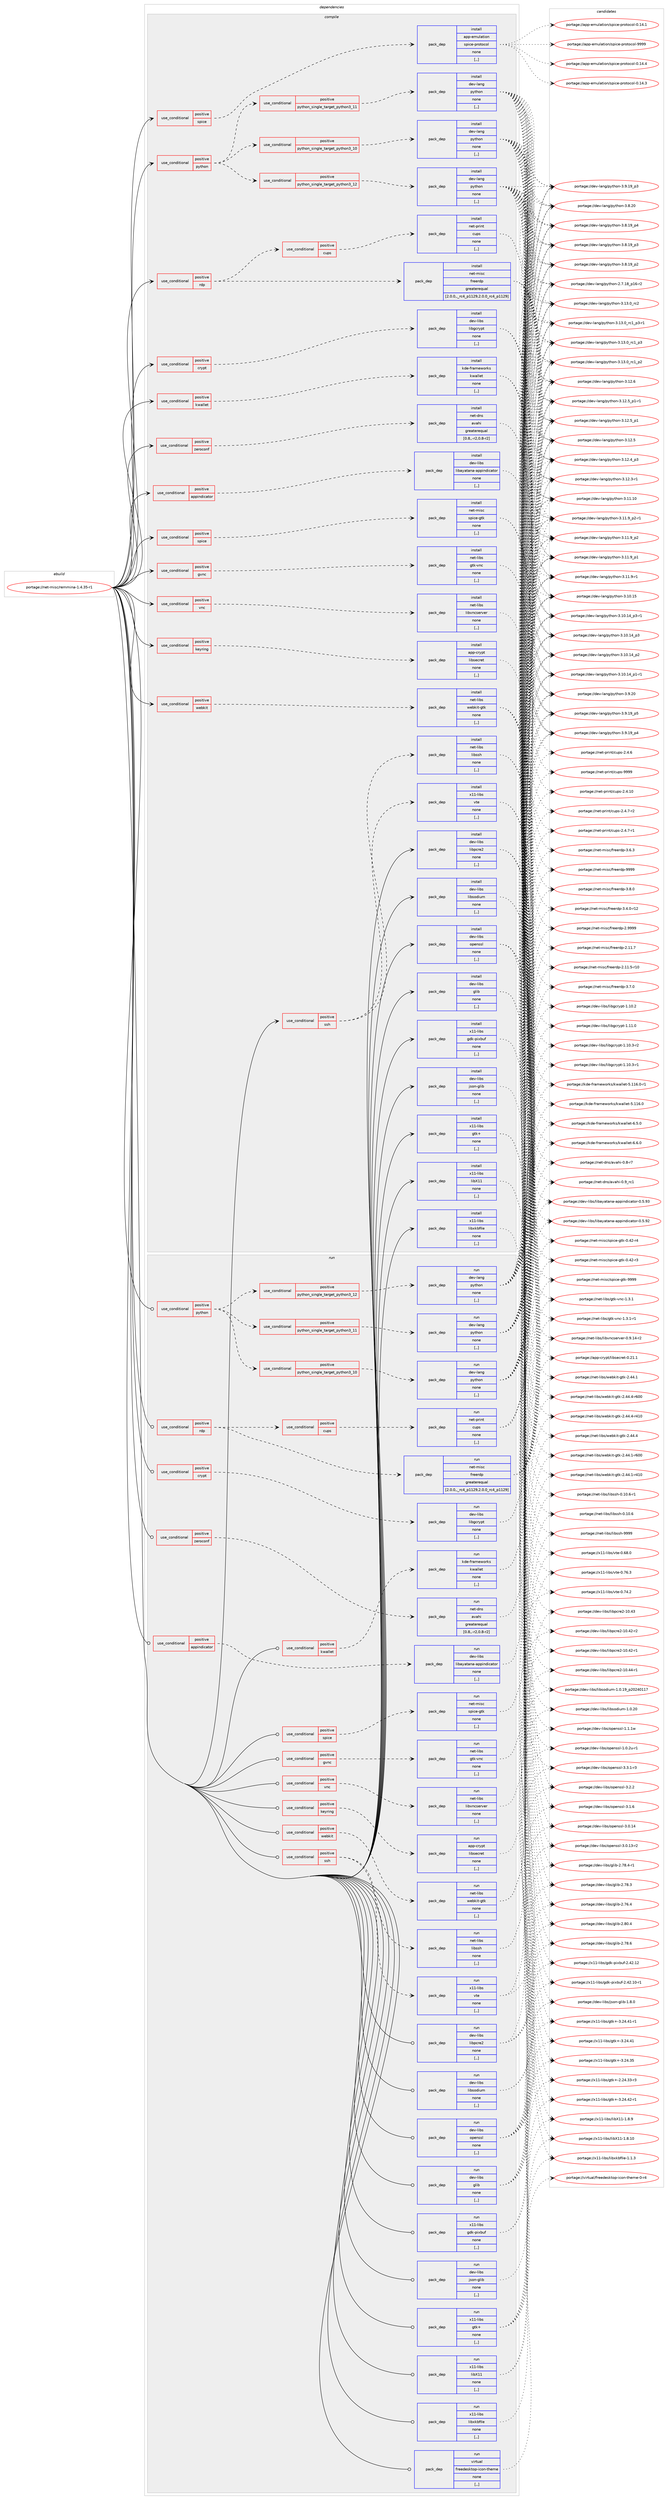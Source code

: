 digraph prolog {

# *************
# Graph options
# *************

newrank=true;
concentrate=true;
compound=true;
graph [rankdir=LR,fontname=Helvetica,fontsize=10,ranksep=1.5];#, ranksep=2.5, nodesep=0.2];
edge  [arrowhead=vee];
node  [fontname=Helvetica,fontsize=10];

# **********
# The ebuild
# **********

subgraph cluster_leftcol {
color=gray;
label=<<i>ebuild</i>>;
id [label="portage://net-misc/remmina-1.4.35-r1", color=red, width=4, href="../net-misc/remmina-1.4.35-r1.svg"];
}

# ****************
# The dependencies
# ****************

subgraph cluster_midcol {
color=gray;
label=<<i>dependencies</i>>;
subgraph cluster_compile {
fillcolor="#eeeeee";
style=filled;
label=<<i>compile</i>>;
subgraph cond232332 {
dependency884778 [label=<<TABLE BORDER="0" CELLBORDER="1" CELLSPACING="0" CELLPADDING="4"><TR><TD ROWSPAN="3" CELLPADDING="10">use_conditional</TD></TR><TR><TD>positive</TD></TR><TR><TD>appindicator</TD></TR></TABLE>>, shape=none, color=red];
subgraph pack645978 {
dependency884779 [label=<<TABLE BORDER="0" CELLBORDER="1" CELLSPACING="0" CELLPADDING="4" WIDTH="220"><TR><TD ROWSPAN="6" CELLPADDING="30">pack_dep</TD></TR><TR><TD WIDTH="110">install</TD></TR><TR><TD>dev-libs</TD></TR><TR><TD>libayatana-appindicator</TD></TR><TR><TD>none</TD></TR><TR><TD>[,,]</TD></TR></TABLE>>, shape=none, color=blue];
}
dependency884778:e -> dependency884779:w [weight=20,style="dashed",arrowhead="vee"];
}
id:e -> dependency884778:w [weight=20,style="solid",arrowhead="vee"];
subgraph cond232333 {
dependency884780 [label=<<TABLE BORDER="0" CELLBORDER="1" CELLSPACING="0" CELLPADDING="4"><TR><TD ROWSPAN="3" CELLPADDING="10">use_conditional</TD></TR><TR><TD>positive</TD></TR><TR><TD>crypt</TD></TR></TABLE>>, shape=none, color=red];
subgraph pack645979 {
dependency884781 [label=<<TABLE BORDER="0" CELLBORDER="1" CELLSPACING="0" CELLPADDING="4" WIDTH="220"><TR><TD ROWSPAN="6" CELLPADDING="30">pack_dep</TD></TR><TR><TD WIDTH="110">install</TD></TR><TR><TD>dev-libs</TD></TR><TR><TD>libgcrypt</TD></TR><TR><TD>none</TD></TR><TR><TD>[,,]</TD></TR></TABLE>>, shape=none, color=blue];
}
dependency884780:e -> dependency884781:w [weight=20,style="dashed",arrowhead="vee"];
}
id:e -> dependency884780:w [weight=20,style="solid",arrowhead="vee"];
subgraph cond232334 {
dependency884782 [label=<<TABLE BORDER="0" CELLBORDER="1" CELLSPACING="0" CELLPADDING="4"><TR><TD ROWSPAN="3" CELLPADDING="10">use_conditional</TD></TR><TR><TD>positive</TD></TR><TR><TD>gvnc</TD></TR></TABLE>>, shape=none, color=red];
subgraph pack645980 {
dependency884783 [label=<<TABLE BORDER="0" CELLBORDER="1" CELLSPACING="0" CELLPADDING="4" WIDTH="220"><TR><TD ROWSPAN="6" CELLPADDING="30">pack_dep</TD></TR><TR><TD WIDTH="110">install</TD></TR><TR><TD>net-libs</TD></TR><TR><TD>gtk-vnc</TD></TR><TR><TD>none</TD></TR><TR><TD>[,,]</TD></TR></TABLE>>, shape=none, color=blue];
}
dependency884782:e -> dependency884783:w [weight=20,style="dashed",arrowhead="vee"];
}
id:e -> dependency884782:w [weight=20,style="solid",arrowhead="vee"];
subgraph cond232335 {
dependency884784 [label=<<TABLE BORDER="0" CELLBORDER="1" CELLSPACING="0" CELLPADDING="4"><TR><TD ROWSPAN="3" CELLPADDING="10">use_conditional</TD></TR><TR><TD>positive</TD></TR><TR><TD>keyring</TD></TR></TABLE>>, shape=none, color=red];
subgraph pack645981 {
dependency884785 [label=<<TABLE BORDER="0" CELLBORDER="1" CELLSPACING="0" CELLPADDING="4" WIDTH="220"><TR><TD ROWSPAN="6" CELLPADDING="30">pack_dep</TD></TR><TR><TD WIDTH="110">install</TD></TR><TR><TD>app-crypt</TD></TR><TR><TD>libsecret</TD></TR><TR><TD>none</TD></TR><TR><TD>[,,]</TD></TR></TABLE>>, shape=none, color=blue];
}
dependency884784:e -> dependency884785:w [weight=20,style="dashed",arrowhead="vee"];
}
id:e -> dependency884784:w [weight=20,style="solid",arrowhead="vee"];
subgraph cond232336 {
dependency884786 [label=<<TABLE BORDER="0" CELLBORDER="1" CELLSPACING="0" CELLPADDING="4"><TR><TD ROWSPAN="3" CELLPADDING="10">use_conditional</TD></TR><TR><TD>positive</TD></TR><TR><TD>kwallet</TD></TR></TABLE>>, shape=none, color=red];
subgraph pack645982 {
dependency884787 [label=<<TABLE BORDER="0" CELLBORDER="1" CELLSPACING="0" CELLPADDING="4" WIDTH="220"><TR><TD ROWSPAN="6" CELLPADDING="30">pack_dep</TD></TR><TR><TD WIDTH="110">install</TD></TR><TR><TD>kde-frameworks</TD></TR><TR><TD>kwallet</TD></TR><TR><TD>none</TD></TR><TR><TD>[,,]</TD></TR></TABLE>>, shape=none, color=blue];
}
dependency884786:e -> dependency884787:w [weight=20,style="dashed",arrowhead="vee"];
}
id:e -> dependency884786:w [weight=20,style="solid",arrowhead="vee"];
subgraph cond232337 {
dependency884788 [label=<<TABLE BORDER="0" CELLBORDER="1" CELLSPACING="0" CELLPADDING="4"><TR><TD ROWSPAN="3" CELLPADDING="10">use_conditional</TD></TR><TR><TD>positive</TD></TR><TR><TD>python</TD></TR></TABLE>>, shape=none, color=red];
subgraph cond232338 {
dependency884789 [label=<<TABLE BORDER="0" CELLBORDER="1" CELLSPACING="0" CELLPADDING="4"><TR><TD ROWSPAN="3" CELLPADDING="10">use_conditional</TD></TR><TR><TD>positive</TD></TR><TR><TD>python_single_target_python3_10</TD></TR></TABLE>>, shape=none, color=red];
subgraph pack645983 {
dependency884790 [label=<<TABLE BORDER="0" CELLBORDER="1" CELLSPACING="0" CELLPADDING="4" WIDTH="220"><TR><TD ROWSPAN="6" CELLPADDING="30">pack_dep</TD></TR><TR><TD WIDTH="110">install</TD></TR><TR><TD>dev-lang</TD></TR><TR><TD>python</TD></TR><TR><TD>none</TD></TR><TR><TD>[,,]</TD></TR></TABLE>>, shape=none, color=blue];
}
dependency884789:e -> dependency884790:w [weight=20,style="dashed",arrowhead="vee"];
}
dependency884788:e -> dependency884789:w [weight=20,style="dashed",arrowhead="vee"];
subgraph cond232339 {
dependency884791 [label=<<TABLE BORDER="0" CELLBORDER="1" CELLSPACING="0" CELLPADDING="4"><TR><TD ROWSPAN="3" CELLPADDING="10">use_conditional</TD></TR><TR><TD>positive</TD></TR><TR><TD>python_single_target_python3_11</TD></TR></TABLE>>, shape=none, color=red];
subgraph pack645984 {
dependency884792 [label=<<TABLE BORDER="0" CELLBORDER="1" CELLSPACING="0" CELLPADDING="4" WIDTH="220"><TR><TD ROWSPAN="6" CELLPADDING="30">pack_dep</TD></TR><TR><TD WIDTH="110">install</TD></TR><TR><TD>dev-lang</TD></TR><TR><TD>python</TD></TR><TR><TD>none</TD></TR><TR><TD>[,,]</TD></TR></TABLE>>, shape=none, color=blue];
}
dependency884791:e -> dependency884792:w [weight=20,style="dashed",arrowhead="vee"];
}
dependency884788:e -> dependency884791:w [weight=20,style="dashed",arrowhead="vee"];
subgraph cond232340 {
dependency884793 [label=<<TABLE BORDER="0" CELLBORDER="1" CELLSPACING="0" CELLPADDING="4"><TR><TD ROWSPAN="3" CELLPADDING="10">use_conditional</TD></TR><TR><TD>positive</TD></TR><TR><TD>python_single_target_python3_12</TD></TR></TABLE>>, shape=none, color=red];
subgraph pack645985 {
dependency884794 [label=<<TABLE BORDER="0" CELLBORDER="1" CELLSPACING="0" CELLPADDING="4" WIDTH="220"><TR><TD ROWSPAN="6" CELLPADDING="30">pack_dep</TD></TR><TR><TD WIDTH="110">install</TD></TR><TR><TD>dev-lang</TD></TR><TR><TD>python</TD></TR><TR><TD>none</TD></TR><TR><TD>[,,]</TD></TR></TABLE>>, shape=none, color=blue];
}
dependency884793:e -> dependency884794:w [weight=20,style="dashed",arrowhead="vee"];
}
dependency884788:e -> dependency884793:w [weight=20,style="dashed",arrowhead="vee"];
}
id:e -> dependency884788:w [weight=20,style="solid",arrowhead="vee"];
subgraph cond232341 {
dependency884795 [label=<<TABLE BORDER="0" CELLBORDER="1" CELLSPACING="0" CELLPADDING="4"><TR><TD ROWSPAN="3" CELLPADDING="10">use_conditional</TD></TR><TR><TD>positive</TD></TR><TR><TD>rdp</TD></TR></TABLE>>, shape=none, color=red];
subgraph pack645986 {
dependency884796 [label=<<TABLE BORDER="0" CELLBORDER="1" CELLSPACING="0" CELLPADDING="4" WIDTH="220"><TR><TD ROWSPAN="6" CELLPADDING="30">pack_dep</TD></TR><TR><TD WIDTH="110">install</TD></TR><TR><TD>net-misc</TD></TR><TR><TD>freerdp</TD></TR><TR><TD>greaterequal</TD></TR><TR><TD>[2.0.0,,_rc4_p1129,2.0.0_rc4_p1129]</TD></TR></TABLE>>, shape=none, color=blue];
}
dependency884795:e -> dependency884796:w [weight=20,style="dashed",arrowhead="vee"];
subgraph cond232342 {
dependency884797 [label=<<TABLE BORDER="0" CELLBORDER="1" CELLSPACING="0" CELLPADDING="4"><TR><TD ROWSPAN="3" CELLPADDING="10">use_conditional</TD></TR><TR><TD>positive</TD></TR><TR><TD>cups</TD></TR></TABLE>>, shape=none, color=red];
subgraph pack645987 {
dependency884798 [label=<<TABLE BORDER="0" CELLBORDER="1" CELLSPACING="0" CELLPADDING="4" WIDTH="220"><TR><TD ROWSPAN="6" CELLPADDING="30">pack_dep</TD></TR><TR><TD WIDTH="110">install</TD></TR><TR><TD>net-print</TD></TR><TR><TD>cups</TD></TR><TR><TD>none</TD></TR><TR><TD>[,,]</TD></TR></TABLE>>, shape=none, color=blue];
}
dependency884797:e -> dependency884798:w [weight=20,style="dashed",arrowhead="vee"];
}
dependency884795:e -> dependency884797:w [weight=20,style="dashed",arrowhead="vee"];
}
id:e -> dependency884795:w [weight=20,style="solid",arrowhead="vee"];
subgraph cond232343 {
dependency884799 [label=<<TABLE BORDER="0" CELLBORDER="1" CELLSPACING="0" CELLPADDING="4"><TR><TD ROWSPAN="3" CELLPADDING="10">use_conditional</TD></TR><TR><TD>positive</TD></TR><TR><TD>spice</TD></TR></TABLE>>, shape=none, color=red];
subgraph pack645988 {
dependency884800 [label=<<TABLE BORDER="0" CELLBORDER="1" CELLSPACING="0" CELLPADDING="4" WIDTH="220"><TR><TD ROWSPAN="6" CELLPADDING="30">pack_dep</TD></TR><TR><TD WIDTH="110">install</TD></TR><TR><TD>app-emulation</TD></TR><TR><TD>spice-protocol</TD></TR><TR><TD>none</TD></TR><TR><TD>[,,]</TD></TR></TABLE>>, shape=none, color=blue];
}
dependency884799:e -> dependency884800:w [weight=20,style="dashed",arrowhead="vee"];
}
id:e -> dependency884799:w [weight=20,style="solid",arrowhead="vee"];
subgraph cond232344 {
dependency884801 [label=<<TABLE BORDER="0" CELLBORDER="1" CELLSPACING="0" CELLPADDING="4"><TR><TD ROWSPAN="3" CELLPADDING="10">use_conditional</TD></TR><TR><TD>positive</TD></TR><TR><TD>spice</TD></TR></TABLE>>, shape=none, color=red];
subgraph pack645989 {
dependency884802 [label=<<TABLE BORDER="0" CELLBORDER="1" CELLSPACING="0" CELLPADDING="4" WIDTH="220"><TR><TD ROWSPAN="6" CELLPADDING="30">pack_dep</TD></TR><TR><TD WIDTH="110">install</TD></TR><TR><TD>net-misc</TD></TR><TR><TD>spice-gtk</TD></TR><TR><TD>none</TD></TR><TR><TD>[,,]</TD></TR></TABLE>>, shape=none, color=blue];
}
dependency884801:e -> dependency884802:w [weight=20,style="dashed",arrowhead="vee"];
}
id:e -> dependency884801:w [weight=20,style="solid",arrowhead="vee"];
subgraph cond232345 {
dependency884803 [label=<<TABLE BORDER="0" CELLBORDER="1" CELLSPACING="0" CELLPADDING="4"><TR><TD ROWSPAN="3" CELLPADDING="10">use_conditional</TD></TR><TR><TD>positive</TD></TR><TR><TD>ssh</TD></TR></TABLE>>, shape=none, color=red];
subgraph pack645990 {
dependency884804 [label=<<TABLE BORDER="0" CELLBORDER="1" CELLSPACING="0" CELLPADDING="4" WIDTH="220"><TR><TD ROWSPAN="6" CELLPADDING="30">pack_dep</TD></TR><TR><TD WIDTH="110">install</TD></TR><TR><TD>net-libs</TD></TR><TR><TD>libssh</TD></TR><TR><TD>none</TD></TR><TR><TD>[,,]</TD></TR></TABLE>>, shape=none, color=blue];
}
dependency884803:e -> dependency884804:w [weight=20,style="dashed",arrowhead="vee"];
subgraph pack645991 {
dependency884805 [label=<<TABLE BORDER="0" CELLBORDER="1" CELLSPACING="0" CELLPADDING="4" WIDTH="220"><TR><TD ROWSPAN="6" CELLPADDING="30">pack_dep</TD></TR><TR><TD WIDTH="110">install</TD></TR><TR><TD>x11-libs</TD></TR><TR><TD>vte</TD></TR><TR><TD>none</TD></TR><TR><TD>[,,]</TD></TR></TABLE>>, shape=none, color=blue];
}
dependency884803:e -> dependency884805:w [weight=20,style="dashed",arrowhead="vee"];
}
id:e -> dependency884803:w [weight=20,style="solid",arrowhead="vee"];
subgraph cond232346 {
dependency884806 [label=<<TABLE BORDER="0" CELLBORDER="1" CELLSPACING="0" CELLPADDING="4"><TR><TD ROWSPAN="3" CELLPADDING="10">use_conditional</TD></TR><TR><TD>positive</TD></TR><TR><TD>vnc</TD></TR></TABLE>>, shape=none, color=red];
subgraph pack645992 {
dependency884807 [label=<<TABLE BORDER="0" CELLBORDER="1" CELLSPACING="0" CELLPADDING="4" WIDTH="220"><TR><TD ROWSPAN="6" CELLPADDING="30">pack_dep</TD></TR><TR><TD WIDTH="110">install</TD></TR><TR><TD>net-libs</TD></TR><TR><TD>libvncserver</TD></TR><TR><TD>none</TD></TR><TR><TD>[,,]</TD></TR></TABLE>>, shape=none, color=blue];
}
dependency884806:e -> dependency884807:w [weight=20,style="dashed",arrowhead="vee"];
}
id:e -> dependency884806:w [weight=20,style="solid",arrowhead="vee"];
subgraph cond232347 {
dependency884808 [label=<<TABLE BORDER="0" CELLBORDER="1" CELLSPACING="0" CELLPADDING="4"><TR><TD ROWSPAN="3" CELLPADDING="10">use_conditional</TD></TR><TR><TD>positive</TD></TR><TR><TD>webkit</TD></TR></TABLE>>, shape=none, color=red];
subgraph pack645993 {
dependency884809 [label=<<TABLE BORDER="0" CELLBORDER="1" CELLSPACING="0" CELLPADDING="4" WIDTH="220"><TR><TD ROWSPAN="6" CELLPADDING="30">pack_dep</TD></TR><TR><TD WIDTH="110">install</TD></TR><TR><TD>net-libs</TD></TR><TR><TD>webkit-gtk</TD></TR><TR><TD>none</TD></TR><TR><TD>[,,]</TD></TR></TABLE>>, shape=none, color=blue];
}
dependency884808:e -> dependency884809:w [weight=20,style="dashed",arrowhead="vee"];
}
id:e -> dependency884808:w [weight=20,style="solid",arrowhead="vee"];
subgraph cond232348 {
dependency884810 [label=<<TABLE BORDER="0" CELLBORDER="1" CELLSPACING="0" CELLPADDING="4"><TR><TD ROWSPAN="3" CELLPADDING="10">use_conditional</TD></TR><TR><TD>positive</TD></TR><TR><TD>zeroconf</TD></TR></TABLE>>, shape=none, color=red];
subgraph pack645994 {
dependency884811 [label=<<TABLE BORDER="0" CELLBORDER="1" CELLSPACING="0" CELLPADDING="4" WIDTH="220"><TR><TD ROWSPAN="6" CELLPADDING="30">pack_dep</TD></TR><TR><TD WIDTH="110">install</TD></TR><TR><TD>net-dns</TD></TR><TR><TD>avahi</TD></TR><TR><TD>greaterequal</TD></TR><TR><TD>[0.8,,-r2,0.8-r2]</TD></TR></TABLE>>, shape=none, color=blue];
}
dependency884810:e -> dependency884811:w [weight=20,style="dashed",arrowhead="vee"];
}
id:e -> dependency884810:w [weight=20,style="solid",arrowhead="vee"];
subgraph pack645995 {
dependency884812 [label=<<TABLE BORDER="0" CELLBORDER="1" CELLSPACING="0" CELLPADDING="4" WIDTH="220"><TR><TD ROWSPAN="6" CELLPADDING="30">pack_dep</TD></TR><TR><TD WIDTH="110">install</TD></TR><TR><TD>dev-libs</TD></TR><TR><TD>glib</TD></TR><TR><TD>none</TD></TR><TR><TD>[,,]</TD></TR></TABLE>>, shape=none, color=blue];
}
id:e -> dependency884812:w [weight=20,style="solid",arrowhead="vee"];
subgraph pack645996 {
dependency884813 [label=<<TABLE BORDER="0" CELLBORDER="1" CELLSPACING="0" CELLPADDING="4" WIDTH="220"><TR><TD ROWSPAN="6" CELLPADDING="30">pack_dep</TD></TR><TR><TD WIDTH="110">install</TD></TR><TR><TD>dev-libs</TD></TR><TR><TD>json-glib</TD></TR><TR><TD>none</TD></TR><TR><TD>[,,]</TD></TR></TABLE>>, shape=none, color=blue];
}
id:e -> dependency884813:w [weight=20,style="solid",arrowhead="vee"];
subgraph pack645997 {
dependency884814 [label=<<TABLE BORDER="0" CELLBORDER="1" CELLSPACING="0" CELLPADDING="4" WIDTH="220"><TR><TD ROWSPAN="6" CELLPADDING="30">pack_dep</TD></TR><TR><TD WIDTH="110">install</TD></TR><TR><TD>dev-libs</TD></TR><TR><TD>libpcre2</TD></TR><TR><TD>none</TD></TR><TR><TD>[,,]</TD></TR></TABLE>>, shape=none, color=blue];
}
id:e -> dependency884814:w [weight=20,style="solid",arrowhead="vee"];
subgraph pack645998 {
dependency884815 [label=<<TABLE BORDER="0" CELLBORDER="1" CELLSPACING="0" CELLPADDING="4" WIDTH="220"><TR><TD ROWSPAN="6" CELLPADDING="30">pack_dep</TD></TR><TR><TD WIDTH="110">install</TD></TR><TR><TD>dev-libs</TD></TR><TR><TD>libsodium</TD></TR><TR><TD>none</TD></TR><TR><TD>[,,]</TD></TR></TABLE>>, shape=none, color=blue];
}
id:e -> dependency884815:w [weight=20,style="solid",arrowhead="vee"];
subgraph pack645999 {
dependency884816 [label=<<TABLE BORDER="0" CELLBORDER="1" CELLSPACING="0" CELLPADDING="4" WIDTH="220"><TR><TD ROWSPAN="6" CELLPADDING="30">pack_dep</TD></TR><TR><TD WIDTH="110">install</TD></TR><TR><TD>dev-libs</TD></TR><TR><TD>openssl</TD></TR><TR><TD>none</TD></TR><TR><TD>[,,]</TD></TR></TABLE>>, shape=none, color=blue];
}
id:e -> dependency884816:w [weight=20,style="solid",arrowhead="vee"];
subgraph pack646000 {
dependency884817 [label=<<TABLE BORDER="0" CELLBORDER="1" CELLSPACING="0" CELLPADDING="4" WIDTH="220"><TR><TD ROWSPAN="6" CELLPADDING="30">pack_dep</TD></TR><TR><TD WIDTH="110">install</TD></TR><TR><TD>x11-libs</TD></TR><TR><TD>gdk-pixbuf</TD></TR><TR><TD>none</TD></TR><TR><TD>[,,]</TD></TR></TABLE>>, shape=none, color=blue];
}
id:e -> dependency884817:w [weight=20,style="solid",arrowhead="vee"];
subgraph pack646001 {
dependency884818 [label=<<TABLE BORDER="0" CELLBORDER="1" CELLSPACING="0" CELLPADDING="4" WIDTH="220"><TR><TD ROWSPAN="6" CELLPADDING="30">pack_dep</TD></TR><TR><TD WIDTH="110">install</TD></TR><TR><TD>x11-libs</TD></TR><TR><TD>gtk+</TD></TR><TR><TD>none</TD></TR><TR><TD>[,,]</TD></TR></TABLE>>, shape=none, color=blue];
}
id:e -> dependency884818:w [weight=20,style="solid",arrowhead="vee"];
subgraph pack646002 {
dependency884819 [label=<<TABLE BORDER="0" CELLBORDER="1" CELLSPACING="0" CELLPADDING="4" WIDTH="220"><TR><TD ROWSPAN="6" CELLPADDING="30">pack_dep</TD></TR><TR><TD WIDTH="110">install</TD></TR><TR><TD>x11-libs</TD></TR><TR><TD>libX11</TD></TR><TR><TD>none</TD></TR><TR><TD>[,,]</TD></TR></TABLE>>, shape=none, color=blue];
}
id:e -> dependency884819:w [weight=20,style="solid",arrowhead="vee"];
subgraph pack646003 {
dependency884820 [label=<<TABLE BORDER="0" CELLBORDER="1" CELLSPACING="0" CELLPADDING="4" WIDTH="220"><TR><TD ROWSPAN="6" CELLPADDING="30">pack_dep</TD></TR><TR><TD WIDTH="110">install</TD></TR><TR><TD>x11-libs</TD></TR><TR><TD>libxkbfile</TD></TR><TR><TD>none</TD></TR><TR><TD>[,,]</TD></TR></TABLE>>, shape=none, color=blue];
}
id:e -> dependency884820:w [weight=20,style="solid",arrowhead="vee"];
}
subgraph cluster_compileandrun {
fillcolor="#eeeeee";
style=filled;
label=<<i>compile and run</i>>;
}
subgraph cluster_run {
fillcolor="#eeeeee";
style=filled;
label=<<i>run</i>>;
subgraph cond232349 {
dependency884821 [label=<<TABLE BORDER="0" CELLBORDER="1" CELLSPACING="0" CELLPADDING="4"><TR><TD ROWSPAN="3" CELLPADDING="10">use_conditional</TD></TR><TR><TD>positive</TD></TR><TR><TD>appindicator</TD></TR></TABLE>>, shape=none, color=red];
subgraph pack646004 {
dependency884822 [label=<<TABLE BORDER="0" CELLBORDER="1" CELLSPACING="0" CELLPADDING="4" WIDTH="220"><TR><TD ROWSPAN="6" CELLPADDING="30">pack_dep</TD></TR><TR><TD WIDTH="110">run</TD></TR><TR><TD>dev-libs</TD></TR><TR><TD>libayatana-appindicator</TD></TR><TR><TD>none</TD></TR><TR><TD>[,,]</TD></TR></TABLE>>, shape=none, color=blue];
}
dependency884821:e -> dependency884822:w [weight=20,style="dashed",arrowhead="vee"];
}
id:e -> dependency884821:w [weight=20,style="solid",arrowhead="odot"];
subgraph cond232350 {
dependency884823 [label=<<TABLE BORDER="0" CELLBORDER="1" CELLSPACING="0" CELLPADDING="4"><TR><TD ROWSPAN="3" CELLPADDING="10">use_conditional</TD></TR><TR><TD>positive</TD></TR><TR><TD>crypt</TD></TR></TABLE>>, shape=none, color=red];
subgraph pack646005 {
dependency884824 [label=<<TABLE BORDER="0" CELLBORDER="1" CELLSPACING="0" CELLPADDING="4" WIDTH="220"><TR><TD ROWSPAN="6" CELLPADDING="30">pack_dep</TD></TR><TR><TD WIDTH="110">run</TD></TR><TR><TD>dev-libs</TD></TR><TR><TD>libgcrypt</TD></TR><TR><TD>none</TD></TR><TR><TD>[,,]</TD></TR></TABLE>>, shape=none, color=blue];
}
dependency884823:e -> dependency884824:w [weight=20,style="dashed",arrowhead="vee"];
}
id:e -> dependency884823:w [weight=20,style="solid",arrowhead="odot"];
subgraph cond232351 {
dependency884825 [label=<<TABLE BORDER="0" CELLBORDER="1" CELLSPACING="0" CELLPADDING="4"><TR><TD ROWSPAN="3" CELLPADDING="10">use_conditional</TD></TR><TR><TD>positive</TD></TR><TR><TD>gvnc</TD></TR></TABLE>>, shape=none, color=red];
subgraph pack646006 {
dependency884826 [label=<<TABLE BORDER="0" CELLBORDER="1" CELLSPACING="0" CELLPADDING="4" WIDTH="220"><TR><TD ROWSPAN="6" CELLPADDING="30">pack_dep</TD></TR><TR><TD WIDTH="110">run</TD></TR><TR><TD>net-libs</TD></TR><TR><TD>gtk-vnc</TD></TR><TR><TD>none</TD></TR><TR><TD>[,,]</TD></TR></TABLE>>, shape=none, color=blue];
}
dependency884825:e -> dependency884826:w [weight=20,style="dashed",arrowhead="vee"];
}
id:e -> dependency884825:w [weight=20,style="solid",arrowhead="odot"];
subgraph cond232352 {
dependency884827 [label=<<TABLE BORDER="0" CELLBORDER="1" CELLSPACING="0" CELLPADDING="4"><TR><TD ROWSPAN="3" CELLPADDING="10">use_conditional</TD></TR><TR><TD>positive</TD></TR><TR><TD>keyring</TD></TR></TABLE>>, shape=none, color=red];
subgraph pack646007 {
dependency884828 [label=<<TABLE BORDER="0" CELLBORDER="1" CELLSPACING="0" CELLPADDING="4" WIDTH="220"><TR><TD ROWSPAN="6" CELLPADDING="30">pack_dep</TD></TR><TR><TD WIDTH="110">run</TD></TR><TR><TD>app-crypt</TD></TR><TR><TD>libsecret</TD></TR><TR><TD>none</TD></TR><TR><TD>[,,]</TD></TR></TABLE>>, shape=none, color=blue];
}
dependency884827:e -> dependency884828:w [weight=20,style="dashed",arrowhead="vee"];
}
id:e -> dependency884827:w [weight=20,style="solid",arrowhead="odot"];
subgraph cond232353 {
dependency884829 [label=<<TABLE BORDER="0" CELLBORDER="1" CELLSPACING="0" CELLPADDING="4"><TR><TD ROWSPAN="3" CELLPADDING="10">use_conditional</TD></TR><TR><TD>positive</TD></TR><TR><TD>kwallet</TD></TR></TABLE>>, shape=none, color=red];
subgraph pack646008 {
dependency884830 [label=<<TABLE BORDER="0" CELLBORDER="1" CELLSPACING="0" CELLPADDING="4" WIDTH="220"><TR><TD ROWSPAN="6" CELLPADDING="30">pack_dep</TD></TR><TR><TD WIDTH="110">run</TD></TR><TR><TD>kde-frameworks</TD></TR><TR><TD>kwallet</TD></TR><TR><TD>none</TD></TR><TR><TD>[,,]</TD></TR></TABLE>>, shape=none, color=blue];
}
dependency884829:e -> dependency884830:w [weight=20,style="dashed",arrowhead="vee"];
}
id:e -> dependency884829:w [weight=20,style="solid",arrowhead="odot"];
subgraph cond232354 {
dependency884831 [label=<<TABLE BORDER="0" CELLBORDER="1" CELLSPACING="0" CELLPADDING="4"><TR><TD ROWSPAN="3" CELLPADDING="10">use_conditional</TD></TR><TR><TD>positive</TD></TR><TR><TD>python</TD></TR></TABLE>>, shape=none, color=red];
subgraph cond232355 {
dependency884832 [label=<<TABLE BORDER="0" CELLBORDER="1" CELLSPACING="0" CELLPADDING="4"><TR><TD ROWSPAN="3" CELLPADDING="10">use_conditional</TD></TR><TR><TD>positive</TD></TR><TR><TD>python_single_target_python3_10</TD></TR></TABLE>>, shape=none, color=red];
subgraph pack646009 {
dependency884833 [label=<<TABLE BORDER="0" CELLBORDER="1" CELLSPACING="0" CELLPADDING="4" WIDTH="220"><TR><TD ROWSPAN="6" CELLPADDING="30">pack_dep</TD></TR><TR><TD WIDTH="110">run</TD></TR><TR><TD>dev-lang</TD></TR><TR><TD>python</TD></TR><TR><TD>none</TD></TR><TR><TD>[,,]</TD></TR></TABLE>>, shape=none, color=blue];
}
dependency884832:e -> dependency884833:w [weight=20,style="dashed",arrowhead="vee"];
}
dependency884831:e -> dependency884832:w [weight=20,style="dashed",arrowhead="vee"];
subgraph cond232356 {
dependency884834 [label=<<TABLE BORDER="0" CELLBORDER="1" CELLSPACING="0" CELLPADDING="4"><TR><TD ROWSPAN="3" CELLPADDING="10">use_conditional</TD></TR><TR><TD>positive</TD></TR><TR><TD>python_single_target_python3_11</TD></TR></TABLE>>, shape=none, color=red];
subgraph pack646010 {
dependency884835 [label=<<TABLE BORDER="0" CELLBORDER="1" CELLSPACING="0" CELLPADDING="4" WIDTH="220"><TR><TD ROWSPAN="6" CELLPADDING="30">pack_dep</TD></TR><TR><TD WIDTH="110">run</TD></TR><TR><TD>dev-lang</TD></TR><TR><TD>python</TD></TR><TR><TD>none</TD></TR><TR><TD>[,,]</TD></TR></TABLE>>, shape=none, color=blue];
}
dependency884834:e -> dependency884835:w [weight=20,style="dashed",arrowhead="vee"];
}
dependency884831:e -> dependency884834:w [weight=20,style="dashed",arrowhead="vee"];
subgraph cond232357 {
dependency884836 [label=<<TABLE BORDER="0" CELLBORDER="1" CELLSPACING="0" CELLPADDING="4"><TR><TD ROWSPAN="3" CELLPADDING="10">use_conditional</TD></TR><TR><TD>positive</TD></TR><TR><TD>python_single_target_python3_12</TD></TR></TABLE>>, shape=none, color=red];
subgraph pack646011 {
dependency884837 [label=<<TABLE BORDER="0" CELLBORDER="1" CELLSPACING="0" CELLPADDING="4" WIDTH="220"><TR><TD ROWSPAN="6" CELLPADDING="30">pack_dep</TD></TR><TR><TD WIDTH="110">run</TD></TR><TR><TD>dev-lang</TD></TR><TR><TD>python</TD></TR><TR><TD>none</TD></TR><TR><TD>[,,]</TD></TR></TABLE>>, shape=none, color=blue];
}
dependency884836:e -> dependency884837:w [weight=20,style="dashed",arrowhead="vee"];
}
dependency884831:e -> dependency884836:w [weight=20,style="dashed",arrowhead="vee"];
}
id:e -> dependency884831:w [weight=20,style="solid",arrowhead="odot"];
subgraph cond232358 {
dependency884838 [label=<<TABLE BORDER="0" CELLBORDER="1" CELLSPACING="0" CELLPADDING="4"><TR><TD ROWSPAN="3" CELLPADDING="10">use_conditional</TD></TR><TR><TD>positive</TD></TR><TR><TD>rdp</TD></TR></TABLE>>, shape=none, color=red];
subgraph pack646012 {
dependency884839 [label=<<TABLE BORDER="0" CELLBORDER="1" CELLSPACING="0" CELLPADDING="4" WIDTH="220"><TR><TD ROWSPAN="6" CELLPADDING="30">pack_dep</TD></TR><TR><TD WIDTH="110">run</TD></TR><TR><TD>net-misc</TD></TR><TR><TD>freerdp</TD></TR><TR><TD>greaterequal</TD></TR><TR><TD>[2.0.0,,_rc4_p1129,2.0.0_rc4_p1129]</TD></TR></TABLE>>, shape=none, color=blue];
}
dependency884838:e -> dependency884839:w [weight=20,style="dashed",arrowhead="vee"];
subgraph cond232359 {
dependency884840 [label=<<TABLE BORDER="0" CELLBORDER="1" CELLSPACING="0" CELLPADDING="4"><TR><TD ROWSPAN="3" CELLPADDING="10">use_conditional</TD></TR><TR><TD>positive</TD></TR><TR><TD>cups</TD></TR></TABLE>>, shape=none, color=red];
subgraph pack646013 {
dependency884841 [label=<<TABLE BORDER="0" CELLBORDER="1" CELLSPACING="0" CELLPADDING="4" WIDTH="220"><TR><TD ROWSPAN="6" CELLPADDING="30">pack_dep</TD></TR><TR><TD WIDTH="110">run</TD></TR><TR><TD>net-print</TD></TR><TR><TD>cups</TD></TR><TR><TD>none</TD></TR><TR><TD>[,,]</TD></TR></TABLE>>, shape=none, color=blue];
}
dependency884840:e -> dependency884841:w [weight=20,style="dashed",arrowhead="vee"];
}
dependency884838:e -> dependency884840:w [weight=20,style="dashed",arrowhead="vee"];
}
id:e -> dependency884838:w [weight=20,style="solid",arrowhead="odot"];
subgraph cond232360 {
dependency884842 [label=<<TABLE BORDER="0" CELLBORDER="1" CELLSPACING="0" CELLPADDING="4"><TR><TD ROWSPAN="3" CELLPADDING="10">use_conditional</TD></TR><TR><TD>positive</TD></TR><TR><TD>spice</TD></TR></TABLE>>, shape=none, color=red];
subgraph pack646014 {
dependency884843 [label=<<TABLE BORDER="0" CELLBORDER="1" CELLSPACING="0" CELLPADDING="4" WIDTH="220"><TR><TD ROWSPAN="6" CELLPADDING="30">pack_dep</TD></TR><TR><TD WIDTH="110">run</TD></TR><TR><TD>net-misc</TD></TR><TR><TD>spice-gtk</TD></TR><TR><TD>none</TD></TR><TR><TD>[,,]</TD></TR></TABLE>>, shape=none, color=blue];
}
dependency884842:e -> dependency884843:w [weight=20,style="dashed",arrowhead="vee"];
}
id:e -> dependency884842:w [weight=20,style="solid",arrowhead="odot"];
subgraph cond232361 {
dependency884844 [label=<<TABLE BORDER="0" CELLBORDER="1" CELLSPACING="0" CELLPADDING="4"><TR><TD ROWSPAN="3" CELLPADDING="10">use_conditional</TD></TR><TR><TD>positive</TD></TR><TR><TD>ssh</TD></TR></TABLE>>, shape=none, color=red];
subgraph pack646015 {
dependency884845 [label=<<TABLE BORDER="0" CELLBORDER="1" CELLSPACING="0" CELLPADDING="4" WIDTH="220"><TR><TD ROWSPAN="6" CELLPADDING="30">pack_dep</TD></TR><TR><TD WIDTH="110">run</TD></TR><TR><TD>net-libs</TD></TR><TR><TD>libssh</TD></TR><TR><TD>none</TD></TR><TR><TD>[,,]</TD></TR></TABLE>>, shape=none, color=blue];
}
dependency884844:e -> dependency884845:w [weight=20,style="dashed",arrowhead="vee"];
subgraph pack646016 {
dependency884846 [label=<<TABLE BORDER="0" CELLBORDER="1" CELLSPACING="0" CELLPADDING="4" WIDTH="220"><TR><TD ROWSPAN="6" CELLPADDING="30">pack_dep</TD></TR><TR><TD WIDTH="110">run</TD></TR><TR><TD>x11-libs</TD></TR><TR><TD>vte</TD></TR><TR><TD>none</TD></TR><TR><TD>[,,]</TD></TR></TABLE>>, shape=none, color=blue];
}
dependency884844:e -> dependency884846:w [weight=20,style="dashed",arrowhead="vee"];
}
id:e -> dependency884844:w [weight=20,style="solid",arrowhead="odot"];
subgraph cond232362 {
dependency884847 [label=<<TABLE BORDER="0" CELLBORDER="1" CELLSPACING="0" CELLPADDING="4"><TR><TD ROWSPAN="3" CELLPADDING="10">use_conditional</TD></TR><TR><TD>positive</TD></TR><TR><TD>vnc</TD></TR></TABLE>>, shape=none, color=red];
subgraph pack646017 {
dependency884848 [label=<<TABLE BORDER="0" CELLBORDER="1" CELLSPACING="0" CELLPADDING="4" WIDTH="220"><TR><TD ROWSPAN="6" CELLPADDING="30">pack_dep</TD></TR><TR><TD WIDTH="110">run</TD></TR><TR><TD>net-libs</TD></TR><TR><TD>libvncserver</TD></TR><TR><TD>none</TD></TR><TR><TD>[,,]</TD></TR></TABLE>>, shape=none, color=blue];
}
dependency884847:e -> dependency884848:w [weight=20,style="dashed",arrowhead="vee"];
}
id:e -> dependency884847:w [weight=20,style="solid",arrowhead="odot"];
subgraph cond232363 {
dependency884849 [label=<<TABLE BORDER="0" CELLBORDER="1" CELLSPACING="0" CELLPADDING="4"><TR><TD ROWSPAN="3" CELLPADDING="10">use_conditional</TD></TR><TR><TD>positive</TD></TR><TR><TD>webkit</TD></TR></TABLE>>, shape=none, color=red];
subgraph pack646018 {
dependency884850 [label=<<TABLE BORDER="0" CELLBORDER="1" CELLSPACING="0" CELLPADDING="4" WIDTH="220"><TR><TD ROWSPAN="6" CELLPADDING="30">pack_dep</TD></TR><TR><TD WIDTH="110">run</TD></TR><TR><TD>net-libs</TD></TR><TR><TD>webkit-gtk</TD></TR><TR><TD>none</TD></TR><TR><TD>[,,]</TD></TR></TABLE>>, shape=none, color=blue];
}
dependency884849:e -> dependency884850:w [weight=20,style="dashed",arrowhead="vee"];
}
id:e -> dependency884849:w [weight=20,style="solid",arrowhead="odot"];
subgraph cond232364 {
dependency884851 [label=<<TABLE BORDER="0" CELLBORDER="1" CELLSPACING="0" CELLPADDING="4"><TR><TD ROWSPAN="3" CELLPADDING="10">use_conditional</TD></TR><TR><TD>positive</TD></TR><TR><TD>zeroconf</TD></TR></TABLE>>, shape=none, color=red];
subgraph pack646019 {
dependency884852 [label=<<TABLE BORDER="0" CELLBORDER="1" CELLSPACING="0" CELLPADDING="4" WIDTH="220"><TR><TD ROWSPAN="6" CELLPADDING="30">pack_dep</TD></TR><TR><TD WIDTH="110">run</TD></TR><TR><TD>net-dns</TD></TR><TR><TD>avahi</TD></TR><TR><TD>greaterequal</TD></TR><TR><TD>[0.8,,-r2,0.8-r2]</TD></TR></TABLE>>, shape=none, color=blue];
}
dependency884851:e -> dependency884852:w [weight=20,style="dashed",arrowhead="vee"];
}
id:e -> dependency884851:w [weight=20,style="solid",arrowhead="odot"];
subgraph pack646020 {
dependency884853 [label=<<TABLE BORDER="0" CELLBORDER="1" CELLSPACING="0" CELLPADDING="4" WIDTH="220"><TR><TD ROWSPAN="6" CELLPADDING="30">pack_dep</TD></TR><TR><TD WIDTH="110">run</TD></TR><TR><TD>dev-libs</TD></TR><TR><TD>glib</TD></TR><TR><TD>none</TD></TR><TR><TD>[,,]</TD></TR></TABLE>>, shape=none, color=blue];
}
id:e -> dependency884853:w [weight=20,style="solid",arrowhead="odot"];
subgraph pack646021 {
dependency884854 [label=<<TABLE BORDER="0" CELLBORDER="1" CELLSPACING="0" CELLPADDING="4" WIDTH="220"><TR><TD ROWSPAN="6" CELLPADDING="30">pack_dep</TD></TR><TR><TD WIDTH="110">run</TD></TR><TR><TD>dev-libs</TD></TR><TR><TD>json-glib</TD></TR><TR><TD>none</TD></TR><TR><TD>[,,]</TD></TR></TABLE>>, shape=none, color=blue];
}
id:e -> dependency884854:w [weight=20,style="solid",arrowhead="odot"];
subgraph pack646022 {
dependency884855 [label=<<TABLE BORDER="0" CELLBORDER="1" CELLSPACING="0" CELLPADDING="4" WIDTH="220"><TR><TD ROWSPAN="6" CELLPADDING="30">pack_dep</TD></TR><TR><TD WIDTH="110">run</TD></TR><TR><TD>dev-libs</TD></TR><TR><TD>libpcre2</TD></TR><TR><TD>none</TD></TR><TR><TD>[,,]</TD></TR></TABLE>>, shape=none, color=blue];
}
id:e -> dependency884855:w [weight=20,style="solid",arrowhead="odot"];
subgraph pack646023 {
dependency884856 [label=<<TABLE BORDER="0" CELLBORDER="1" CELLSPACING="0" CELLPADDING="4" WIDTH="220"><TR><TD ROWSPAN="6" CELLPADDING="30">pack_dep</TD></TR><TR><TD WIDTH="110">run</TD></TR><TR><TD>dev-libs</TD></TR><TR><TD>libsodium</TD></TR><TR><TD>none</TD></TR><TR><TD>[,,]</TD></TR></TABLE>>, shape=none, color=blue];
}
id:e -> dependency884856:w [weight=20,style="solid",arrowhead="odot"];
subgraph pack646024 {
dependency884857 [label=<<TABLE BORDER="0" CELLBORDER="1" CELLSPACING="0" CELLPADDING="4" WIDTH="220"><TR><TD ROWSPAN="6" CELLPADDING="30">pack_dep</TD></TR><TR><TD WIDTH="110">run</TD></TR><TR><TD>dev-libs</TD></TR><TR><TD>openssl</TD></TR><TR><TD>none</TD></TR><TR><TD>[,,]</TD></TR></TABLE>>, shape=none, color=blue];
}
id:e -> dependency884857:w [weight=20,style="solid",arrowhead="odot"];
subgraph pack646025 {
dependency884858 [label=<<TABLE BORDER="0" CELLBORDER="1" CELLSPACING="0" CELLPADDING="4" WIDTH="220"><TR><TD ROWSPAN="6" CELLPADDING="30">pack_dep</TD></TR><TR><TD WIDTH="110">run</TD></TR><TR><TD>virtual</TD></TR><TR><TD>freedesktop-icon-theme</TD></TR><TR><TD>none</TD></TR><TR><TD>[,,]</TD></TR></TABLE>>, shape=none, color=blue];
}
id:e -> dependency884858:w [weight=20,style="solid",arrowhead="odot"];
subgraph pack646026 {
dependency884859 [label=<<TABLE BORDER="0" CELLBORDER="1" CELLSPACING="0" CELLPADDING="4" WIDTH="220"><TR><TD ROWSPAN="6" CELLPADDING="30">pack_dep</TD></TR><TR><TD WIDTH="110">run</TD></TR><TR><TD>x11-libs</TD></TR><TR><TD>gdk-pixbuf</TD></TR><TR><TD>none</TD></TR><TR><TD>[,,]</TD></TR></TABLE>>, shape=none, color=blue];
}
id:e -> dependency884859:w [weight=20,style="solid",arrowhead="odot"];
subgraph pack646027 {
dependency884860 [label=<<TABLE BORDER="0" CELLBORDER="1" CELLSPACING="0" CELLPADDING="4" WIDTH="220"><TR><TD ROWSPAN="6" CELLPADDING="30">pack_dep</TD></TR><TR><TD WIDTH="110">run</TD></TR><TR><TD>x11-libs</TD></TR><TR><TD>gtk+</TD></TR><TR><TD>none</TD></TR><TR><TD>[,,]</TD></TR></TABLE>>, shape=none, color=blue];
}
id:e -> dependency884860:w [weight=20,style="solid",arrowhead="odot"];
subgraph pack646028 {
dependency884861 [label=<<TABLE BORDER="0" CELLBORDER="1" CELLSPACING="0" CELLPADDING="4" WIDTH="220"><TR><TD ROWSPAN="6" CELLPADDING="30">pack_dep</TD></TR><TR><TD WIDTH="110">run</TD></TR><TR><TD>x11-libs</TD></TR><TR><TD>libX11</TD></TR><TR><TD>none</TD></TR><TR><TD>[,,]</TD></TR></TABLE>>, shape=none, color=blue];
}
id:e -> dependency884861:w [weight=20,style="solid",arrowhead="odot"];
subgraph pack646029 {
dependency884862 [label=<<TABLE BORDER="0" CELLBORDER="1" CELLSPACING="0" CELLPADDING="4" WIDTH="220"><TR><TD ROWSPAN="6" CELLPADDING="30">pack_dep</TD></TR><TR><TD WIDTH="110">run</TD></TR><TR><TD>x11-libs</TD></TR><TR><TD>libxkbfile</TD></TR><TR><TD>none</TD></TR><TR><TD>[,,]</TD></TR></TABLE>>, shape=none, color=blue];
}
id:e -> dependency884862:w [weight=20,style="solid",arrowhead="odot"];
}
}

# **************
# The candidates
# **************

subgraph cluster_choices {
rank=same;
color=gray;
label=<<i>candidates</i>>;

subgraph choice645978 {
color=black;
nodesep=1;
choice10010111845108105981154710810598971219711697110974597112112105110100105999711611111445484653465751 [label="portage://dev-libs/libayatana-appindicator-0.5.93", color=red, width=4,href="../dev-libs/libayatana-appindicator-0.5.93.svg"];
choice10010111845108105981154710810598971219711697110974597112112105110100105999711611111445484653465750 [label="portage://dev-libs/libayatana-appindicator-0.5.92", color=red, width=4,href="../dev-libs/libayatana-appindicator-0.5.92.svg"];
dependency884779:e -> choice10010111845108105981154710810598971219711697110974597112112105110100105999711611111445484653465751:w [style=dotted,weight="100"];
dependency884779:e -> choice10010111845108105981154710810598971219711697110974597112112105110100105999711611111445484653465750:w [style=dotted,weight="100"];
}
subgraph choice645979 {
color=black;
nodesep=1;
choice100101118451081059811547108105981039911412111211645494649494648 [label="portage://dev-libs/libgcrypt-1.11.0", color=red, width=4,href="../dev-libs/libgcrypt-1.11.0.svg"];
choice1001011184510810598115471081059810399114121112116454946494846514511450 [label="portage://dev-libs/libgcrypt-1.10.3-r2", color=red, width=4,href="../dev-libs/libgcrypt-1.10.3-r2.svg"];
choice1001011184510810598115471081059810399114121112116454946494846514511449 [label="portage://dev-libs/libgcrypt-1.10.3-r1", color=red, width=4,href="../dev-libs/libgcrypt-1.10.3-r1.svg"];
choice100101118451081059811547108105981039911412111211645494649484650 [label="portage://dev-libs/libgcrypt-1.10.2", color=red, width=4,href="../dev-libs/libgcrypt-1.10.2.svg"];
dependency884781:e -> choice100101118451081059811547108105981039911412111211645494649494648:w [style=dotted,weight="100"];
dependency884781:e -> choice1001011184510810598115471081059810399114121112116454946494846514511450:w [style=dotted,weight="100"];
dependency884781:e -> choice1001011184510810598115471081059810399114121112116454946494846514511449:w [style=dotted,weight="100"];
dependency884781:e -> choice100101118451081059811547108105981039911412111211645494649484650:w [style=dotted,weight="100"];
}
subgraph choice645980 {
color=black;
nodesep=1;
choice11010111645108105981154710311610745118110994549465146494511449 [label="portage://net-libs/gtk-vnc-1.3.1-r1", color=red, width=4,href="../net-libs/gtk-vnc-1.3.1-r1.svg"];
choice1101011164510810598115471031161074511811099454946514649 [label="portage://net-libs/gtk-vnc-1.3.1", color=red, width=4,href="../net-libs/gtk-vnc-1.3.1.svg"];
dependency884783:e -> choice11010111645108105981154710311610745118110994549465146494511449:w [style=dotted,weight="100"];
dependency884783:e -> choice1101011164510810598115471031161074511811099454946514649:w [style=dotted,weight="100"];
}
subgraph choice645981 {
color=black;
nodesep=1;
choice97112112459911412111211647108105981151019911410111645484650494649 [label="portage://app-crypt/libsecret-0.21.1", color=red, width=4,href="../app-crypt/libsecret-0.21.1.svg"];
dependency884785:e -> choice97112112459911412111211647108105981151019911410111645484650494649:w [style=dotted,weight="100"];
}
subgraph choice645982 {
color=black;
nodesep=1;
choice10710010145102114971091011191111141071154710711997108108101116455446544648 [label="portage://kde-frameworks/kwallet-6.6.0", color=red, width=4,href="../kde-frameworks/kwallet-6.6.0.svg"];
choice10710010145102114971091011191111141071154710711997108108101116455446534648 [label="portage://kde-frameworks/kwallet-6.5.0", color=red, width=4,href="../kde-frameworks/kwallet-6.5.0.svg"];
choice1071001014510211497109101119111114107115471071199710810810111645534649495446484511449 [label="portage://kde-frameworks/kwallet-5.116.0-r1", color=red, width=4,href="../kde-frameworks/kwallet-5.116.0-r1.svg"];
choice107100101451021149710910111911111410711547107119971081081011164553464949544648 [label="portage://kde-frameworks/kwallet-5.116.0", color=red, width=4,href="../kde-frameworks/kwallet-5.116.0.svg"];
dependency884787:e -> choice10710010145102114971091011191111141071154710711997108108101116455446544648:w [style=dotted,weight="100"];
dependency884787:e -> choice10710010145102114971091011191111141071154710711997108108101116455446534648:w [style=dotted,weight="100"];
dependency884787:e -> choice1071001014510211497109101119111114107115471071199710810810111645534649495446484511449:w [style=dotted,weight="100"];
dependency884787:e -> choice107100101451021149710910111911111410711547107119971081081011164553464949544648:w [style=dotted,weight="100"];
}
subgraph choice645983 {
color=black;
nodesep=1;
choice10010111845108971101034711212111610411111045514649514648951149950 [label="portage://dev-lang/python-3.13.0_rc2", color=red, width=4,href="../dev-lang/python-3.13.0_rc2.svg"];
choice1001011184510897110103471121211161041111104551464951464895114994995112514511449 [label="portage://dev-lang/python-3.13.0_rc1_p3-r1", color=red, width=4,href="../dev-lang/python-3.13.0_rc1_p3-r1.svg"];
choice100101118451089711010347112121116104111110455146495146489511499499511251 [label="portage://dev-lang/python-3.13.0_rc1_p3", color=red, width=4,href="../dev-lang/python-3.13.0_rc1_p3.svg"];
choice100101118451089711010347112121116104111110455146495146489511499499511250 [label="portage://dev-lang/python-3.13.0_rc1_p2", color=red, width=4,href="../dev-lang/python-3.13.0_rc1_p2.svg"];
choice10010111845108971101034711212111610411111045514649504654 [label="portage://dev-lang/python-3.12.6", color=red, width=4,href="../dev-lang/python-3.12.6.svg"];
choice1001011184510897110103471121211161041111104551464950465395112494511449 [label="portage://dev-lang/python-3.12.5_p1-r1", color=red, width=4,href="../dev-lang/python-3.12.5_p1-r1.svg"];
choice100101118451089711010347112121116104111110455146495046539511249 [label="portage://dev-lang/python-3.12.5_p1", color=red, width=4,href="../dev-lang/python-3.12.5_p1.svg"];
choice10010111845108971101034711212111610411111045514649504653 [label="portage://dev-lang/python-3.12.5", color=red, width=4,href="../dev-lang/python-3.12.5.svg"];
choice100101118451089711010347112121116104111110455146495046529511251 [label="portage://dev-lang/python-3.12.4_p3", color=red, width=4,href="../dev-lang/python-3.12.4_p3.svg"];
choice100101118451089711010347112121116104111110455146495046514511449 [label="portage://dev-lang/python-3.12.3-r1", color=red, width=4,href="../dev-lang/python-3.12.3-r1.svg"];
choice1001011184510897110103471121211161041111104551464949464948 [label="portage://dev-lang/python-3.11.10", color=red, width=4,href="../dev-lang/python-3.11.10.svg"];
choice1001011184510897110103471121211161041111104551464949465795112504511449 [label="portage://dev-lang/python-3.11.9_p2-r1", color=red, width=4,href="../dev-lang/python-3.11.9_p2-r1.svg"];
choice100101118451089711010347112121116104111110455146494946579511250 [label="portage://dev-lang/python-3.11.9_p2", color=red, width=4,href="../dev-lang/python-3.11.9_p2.svg"];
choice100101118451089711010347112121116104111110455146494946579511249 [label="portage://dev-lang/python-3.11.9_p1", color=red, width=4,href="../dev-lang/python-3.11.9_p1.svg"];
choice100101118451089711010347112121116104111110455146494946574511449 [label="portage://dev-lang/python-3.11.9-r1", color=red, width=4,href="../dev-lang/python-3.11.9-r1.svg"];
choice1001011184510897110103471121211161041111104551464948464953 [label="portage://dev-lang/python-3.10.15", color=red, width=4,href="../dev-lang/python-3.10.15.svg"];
choice100101118451089711010347112121116104111110455146494846495295112514511449 [label="portage://dev-lang/python-3.10.14_p3-r1", color=red, width=4,href="../dev-lang/python-3.10.14_p3-r1.svg"];
choice10010111845108971101034711212111610411111045514649484649529511251 [label="portage://dev-lang/python-3.10.14_p3", color=red, width=4,href="../dev-lang/python-3.10.14_p3.svg"];
choice10010111845108971101034711212111610411111045514649484649529511250 [label="portage://dev-lang/python-3.10.14_p2", color=red, width=4,href="../dev-lang/python-3.10.14_p2.svg"];
choice100101118451089711010347112121116104111110455146494846495295112494511449 [label="portage://dev-lang/python-3.10.14_p1-r1", color=red, width=4,href="../dev-lang/python-3.10.14_p1-r1.svg"];
choice10010111845108971101034711212111610411111045514657465048 [label="portage://dev-lang/python-3.9.20", color=red, width=4,href="../dev-lang/python-3.9.20.svg"];
choice100101118451089711010347112121116104111110455146574649579511253 [label="portage://dev-lang/python-3.9.19_p5", color=red, width=4,href="../dev-lang/python-3.9.19_p5.svg"];
choice100101118451089711010347112121116104111110455146574649579511252 [label="portage://dev-lang/python-3.9.19_p4", color=red, width=4,href="../dev-lang/python-3.9.19_p4.svg"];
choice100101118451089711010347112121116104111110455146574649579511251 [label="portage://dev-lang/python-3.9.19_p3", color=red, width=4,href="../dev-lang/python-3.9.19_p3.svg"];
choice10010111845108971101034711212111610411111045514656465048 [label="portage://dev-lang/python-3.8.20", color=red, width=4,href="../dev-lang/python-3.8.20.svg"];
choice100101118451089711010347112121116104111110455146564649579511252 [label="portage://dev-lang/python-3.8.19_p4", color=red, width=4,href="../dev-lang/python-3.8.19_p4.svg"];
choice100101118451089711010347112121116104111110455146564649579511251 [label="portage://dev-lang/python-3.8.19_p3", color=red, width=4,href="../dev-lang/python-3.8.19_p3.svg"];
choice100101118451089711010347112121116104111110455146564649579511250 [label="portage://dev-lang/python-3.8.19_p2", color=red, width=4,href="../dev-lang/python-3.8.19_p2.svg"];
choice100101118451089711010347112121116104111110455046554649569511249544511450 [label="portage://dev-lang/python-2.7.18_p16-r2", color=red, width=4,href="../dev-lang/python-2.7.18_p16-r2.svg"];
dependency884790:e -> choice10010111845108971101034711212111610411111045514649514648951149950:w [style=dotted,weight="100"];
dependency884790:e -> choice1001011184510897110103471121211161041111104551464951464895114994995112514511449:w [style=dotted,weight="100"];
dependency884790:e -> choice100101118451089711010347112121116104111110455146495146489511499499511251:w [style=dotted,weight="100"];
dependency884790:e -> choice100101118451089711010347112121116104111110455146495146489511499499511250:w [style=dotted,weight="100"];
dependency884790:e -> choice10010111845108971101034711212111610411111045514649504654:w [style=dotted,weight="100"];
dependency884790:e -> choice1001011184510897110103471121211161041111104551464950465395112494511449:w [style=dotted,weight="100"];
dependency884790:e -> choice100101118451089711010347112121116104111110455146495046539511249:w [style=dotted,weight="100"];
dependency884790:e -> choice10010111845108971101034711212111610411111045514649504653:w [style=dotted,weight="100"];
dependency884790:e -> choice100101118451089711010347112121116104111110455146495046529511251:w [style=dotted,weight="100"];
dependency884790:e -> choice100101118451089711010347112121116104111110455146495046514511449:w [style=dotted,weight="100"];
dependency884790:e -> choice1001011184510897110103471121211161041111104551464949464948:w [style=dotted,weight="100"];
dependency884790:e -> choice1001011184510897110103471121211161041111104551464949465795112504511449:w [style=dotted,weight="100"];
dependency884790:e -> choice100101118451089711010347112121116104111110455146494946579511250:w [style=dotted,weight="100"];
dependency884790:e -> choice100101118451089711010347112121116104111110455146494946579511249:w [style=dotted,weight="100"];
dependency884790:e -> choice100101118451089711010347112121116104111110455146494946574511449:w [style=dotted,weight="100"];
dependency884790:e -> choice1001011184510897110103471121211161041111104551464948464953:w [style=dotted,weight="100"];
dependency884790:e -> choice100101118451089711010347112121116104111110455146494846495295112514511449:w [style=dotted,weight="100"];
dependency884790:e -> choice10010111845108971101034711212111610411111045514649484649529511251:w [style=dotted,weight="100"];
dependency884790:e -> choice10010111845108971101034711212111610411111045514649484649529511250:w [style=dotted,weight="100"];
dependency884790:e -> choice100101118451089711010347112121116104111110455146494846495295112494511449:w [style=dotted,weight="100"];
dependency884790:e -> choice10010111845108971101034711212111610411111045514657465048:w [style=dotted,weight="100"];
dependency884790:e -> choice100101118451089711010347112121116104111110455146574649579511253:w [style=dotted,weight="100"];
dependency884790:e -> choice100101118451089711010347112121116104111110455146574649579511252:w [style=dotted,weight="100"];
dependency884790:e -> choice100101118451089711010347112121116104111110455146574649579511251:w [style=dotted,weight="100"];
dependency884790:e -> choice10010111845108971101034711212111610411111045514656465048:w [style=dotted,weight="100"];
dependency884790:e -> choice100101118451089711010347112121116104111110455146564649579511252:w [style=dotted,weight="100"];
dependency884790:e -> choice100101118451089711010347112121116104111110455146564649579511251:w [style=dotted,weight="100"];
dependency884790:e -> choice100101118451089711010347112121116104111110455146564649579511250:w [style=dotted,weight="100"];
dependency884790:e -> choice100101118451089711010347112121116104111110455046554649569511249544511450:w [style=dotted,weight="100"];
}
subgraph choice645984 {
color=black;
nodesep=1;
choice10010111845108971101034711212111610411111045514649514648951149950 [label="portage://dev-lang/python-3.13.0_rc2", color=red, width=4,href="../dev-lang/python-3.13.0_rc2.svg"];
choice1001011184510897110103471121211161041111104551464951464895114994995112514511449 [label="portage://dev-lang/python-3.13.0_rc1_p3-r1", color=red, width=4,href="../dev-lang/python-3.13.0_rc1_p3-r1.svg"];
choice100101118451089711010347112121116104111110455146495146489511499499511251 [label="portage://dev-lang/python-3.13.0_rc1_p3", color=red, width=4,href="../dev-lang/python-3.13.0_rc1_p3.svg"];
choice100101118451089711010347112121116104111110455146495146489511499499511250 [label="portage://dev-lang/python-3.13.0_rc1_p2", color=red, width=4,href="../dev-lang/python-3.13.0_rc1_p2.svg"];
choice10010111845108971101034711212111610411111045514649504654 [label="portage://dev-lang/python-3.12.6", color=red, width=4,href="../dev-lang/python-3.12.6.svg"];
choice1001011184510897110103471121211161041111104551464950465395112494511449 [label="portage://dev-lang/python-3.12.5_p1-r1", color=red, width=4,href="../dev-lang/python-3.12.5_p1-r1.svg"];
choice100101118451089711010347112121116104111110455146495046539511249 [label="portage://dev-lang/python-3.12.5_p1", color=red, width=4,href="../dev-lang/python-3.12.5_p1.svg"];
choice10010111845108971101034711212111610411111045514649504653 [label="portage://dev-lang/python-3.12.5", color=red, width=4,href="../dev-lang/python-3.12.5.svg"];
choice100101118451089711010347112121116104111110455146495046529511251 [label="portage://dev-lang/python-3.12.4_p3", color=red, width=4,href="../dev-lang/python-3.12.4_p3.svg"];
choice100101118451089711010347112121116104111110455146495046514511449 [label="portage://dev-lang/python-3.12.3-r1", color=red, width=4,href="../dev-lang/python-3.12.3-r1.svg"];
choice1001011184510897110103471121211161041111104551464949464948 [label="portage://dev-lang/python-3.11.10", color=red, width=4,href="../dev-lang/python-3.11.10.svg"];
choice1001011184510897110103471121211161041111104551464949465795112504511449 [label="portage://dev-lang/python-3.11.9_p2-r1", color=red, width=4,href="../dev-lang/python-3.11.9_p2-r1.svg"];
choice100101118451089711010347112121116104111110455146494946579511250 [label="portage://dev-lang/python-3.11.9_p2", color=red, width=4,href="../dev-lang/python-3.11.9_p2.svg"];
choice100101118451089711010347112121116104111110455146494946579511249 [label="portage://dev-lang/python-3.11.9_p1", color=red, width=4,href="../dev-lang/python-3.11.9_p1.svg"];
choice100101118451089711010347112121116104111110455146494946574511449 [label="portage://dev-lang/python-3.11.9-r1", color=red, width=4,href="../dev-lang/python-3.11.9-r1.svg"];
choice1001011184510897110103471121211161041111104551464948464953 [label="portage://dev-lang/python-3.10.15", color=red, width=4,href="../dev-lang/python-3.10.15.svg"];
choice100101118451089711010347112121116104111110455146494846495295112514511449 [label="portage://dev-lang/python-3.10.14_p3-r1", color=red, width=4,href="../dev-lang/python-3.10.14_p3-r1.svg"];
choice10010111845108971101034711212111610411111045514649484649529511251 [label="portage://dev-lang/python-3.10.14_p3", color=red, width=4,href="../dev-lang/python-3.10.14_p3.svg"];
choice10010111845108971101034711212111610411111045514649484649529511250 [label="portage://dev-lang/python-3.10.14_p2", color=red, width=4,href="../dev-lang/python-3.10.14_p2.svg"];
choice100101118451089711010347112121116104111110455146494846495295112494511449 [label="portage://dev-lang/python-3.10.14_p1-r1", color=red, width=4,href="../dev-lang/python-3.10.14_p1-r1.svg"];
choice10010111845108971101034711212111610411111045514657465048 [label="portage://dev-lang/python-3.9.20", color=red, width=4,href="../dev-lang/python-3.9.20.svg"];
choice100101118451089711010347112121116104111110455146574649579511253 [label="portage://dev-lang/python-3.9.19_p5", color=red, width=4,href="../dev-lang/python-3.9.19_p5.svg"];
choice100101118451089711010347112121116104111110455146574649579511252 [label="portage://dev-lang/python-3.9.19_p4", color=red, width=4,href="../dev-lang/python-3.9.19_p4.svg"];
choice100101118451089711010347112121116104111110455146574649579511251 [label="portage://dev-lang/python-3.9.19_p3", color=red, width=4,href="../dev-lang/python-3.9.19_p3.svg"];
choice10010111845108971101034711212111610411111045514656465048 [label="portage://dev-lang/python-3.8.20", color=red, width=4,href="../dev-lang/python-3.8.20.svg"];
choice100101118451089711010347112121116104111110455146564649579511252 [label="portage://dev-lang/python-3.8.19_p4", color=red, width=4,href="../dev-lang/python-3.8.19_p4.svg"];
choice100101118451089711010347112121116104111110455146564649579511251 [label="portage://dev-lang/python-3.8.19_p3", color=red, width=4,href="../dev-lang/python-3.8.19_p3.svg"];
choice100101118451089711010347112121116104111110455146564649579511250 [label="portage://dev-lang/python-3.8.19_p2", color=red, width=4,href="../dev-lang/python-3.8.19_p2.svg"];
choice100101118451089711010347112121116104111110455046554649569511249544511450 [label="portage://dev-lang/python-2.7.18_p16-r2", color=red, width=4,href="../dev-lang/python-2.7.18_p16-r2.svg"];
dependency884792:e -> choice10010111845108971101034711212111610411111045514649514648951149950:w [style=dotted,weight="100"];
dependency884792:e -> choice1001011184510897110103471121211161041111104551464951464895114994995112514511449:w [style=dotted,weight="100"];
dependency884792:e -> choice100101118451089711010347112121116104111110455146495146489511499499511251:w [style=dotted,weight="100"];
dependency884792:e -> choice100101118451089711010347112121116104111110455146495146489511499499511250:w [style=dotted,weight="100"];
dependency884792:e -> choice10010111845108971101034711212111610411111045514649504654:w [style=dotted,weight="100"];
dependency884792:e -> choice1001011184510897110103471121211161041111104551464950465395112494511449:w [style=dotted,weight="100"];
dependency884792:e -> choice100101118451089711010347112121116104111110455146495046539511249:w [style=dotted,weight="100"];
dependency884792:e -> choice10010111845108971101034711212111610411111045514649504653:w [style=dotted,weight="100"];
dependency884792:e -> choice100101118451089711010347112121116104111110455146495046529511251:w [style=dotted,weight="100"];
dependency884792:e -> choice100101118451089711010347112121116104111110455146495046514511449:w [style=dotted,weight="100"];
dependency884792:e -> choice1001011184510897110103471121211161041111104551464949464948:w [style=dotted,weight="100"];
dependency884792:e -> choice1001011184510897110103471121211161041111104551464949465795112504511449:w [style=dotted,weight="100"];
dependency884792:e -> choice100101118451089711010347112121116104111110455146494946579511250:w [style=dotted,weight="100"];
dependency884792:e -> choice100101118451089711010347112121116104111110455146494946579511249:w [style=dotted,weight="100"];
dependency884792:e -> choice100101118451089711010347112121116104111110455146494946574511449:w [style=dotted,weight="100"];
dependency884792:e -> choice1001011184510897110103471121211161041111104551464948464953:w [style=dotted,weight="100"];
dependency884792:e -> choice100101118451089711010347112121116104111110455146494846495295112514511449:w [style=dotted,weight="100"];
dependency884792:e -> choice10010111845108971101034711212111610411111045514649484649529511251:w [style=dotted,weight="100"];
dependency884792:e -> choice10010111845108971101034711212111610411111045514649484649529511250:w [style=dotted,weight="100"];
dependency884792:e -> choice100101118451089711010347112121116104111110455146494846495295112494511449:w [style=dotted,weight="100"];
dependency884792:e -> choice10010111845108971101034711212111610411111045514657465048:w [style=dotted,weight="100"];
dependency884792:e -> choice100101118451089711010347112121116104111110455146574649579511253:w [style=dotted,weight="100"];
dependency884792:e -> choice100101118451089711010347112121116104111110455146574649579511252:w [style=dotted,weight="100"];
dependency884792:e -> choice100101118451089711010347112121116104111110455146574649579511251:w [style=dotted,weight="100"];
dependency884792:e -> choice10010111845108971101034711212111610411111045514656465048:w [style=dotted,weight="100"];
dependency884792:e -> choice100101118451089711010347112121116104111110455146564649579511252:w [style=dotted,weight="100"];
dependency884792:e -> choice100101118451089711010347112121116104111110455146564649579511251:w [style=dotted,weight="100"];
dependency884792:e -> choice100101118451089711010347112121116104111110455146564649579511250:w [style=dotted,weight="100"];
dependency884792:e -> choice100101118451089711010347112121116104111110455046554649569511249544511450:w [style=dotted,weight="100"];
}
subgraph choice645985 {
color=black;
nodesep=1;
choice10010111845108971101034711212111610411111045514649514648951149950 [label="portage://dev-lang/python-3.13.0_rc2", color=red, width=4,href="../dev-lang/python-3.13.0_rc2.svg"];
choice1001011184510897110103471121211161041111104551464951464895114994995112514511449 [label="portage://dev-lang/python-3.13.0_rc1_p3-r1", color=red, width=4,href="../dev-lang/python-3.13.0_rc1_p3-r1.svg"];
choice100101118451089711010347112121116104111110455146495146489511499499511251 [label="portage://dev-lang/python-3.13.0_rc1_p3", color=red, width=4,href="../dev-lang/python-3.13.0_rc1_p3.svg"];
choice100101118451089711010347112121116104111110455146495146489511499499511250 [label="portage://dev-lang/python-3.13.0_rc1_p2", color=red, width=4,href="../dev-lang/python-3.13.0_rc1_p2.svg"];
choice10010111845108971101034711212111610411111045514649504654 [label="portage://dev-lang/python-3.12.6", color=red, width=4,href="../dev-lang/python-3.12.6.svg"];
choice1001011184510897110103471121211161041111104551464950465395112494511449 [label="portage://dev-lang/python-3.12.5_p1-r1", color=red, width=4,href="../dev-lang/python-3.12.5_p1-r1.svg"];
choice100101118451089711010347112121116104111110455146495046539511249 [label="portage://dev-lang/python-3.12.5_p1", color=red, width=4,href="../dev-lang/python-3.12.5_p1.svg"];
choice10010111845108971101034711212111610411111045514649504653 [label="portage://dev-lang/python-3.12.5", color=red, width=4,href="../dev-lang/python-3.12.5.svg"];
choice100101118451089711010347112121116104111110455146495046529511251 [label="portage://dev-lang/python-3.12.4_p3", color=red, width=4,href="../dev-lang/python-3.12.4_p3.svg"];
choice100101118451089711010347112121116104111110455146495046514511449 [label="portage://dev-lang/python-3.12.3-r1", color=red, width=4,href="../dev-lang/python-3.12.3-r1.svg"];
choice1001011184510897110103471121211161041111104551464949464948 [label="portage://dev-lang/python-3.11.10", color=red, width=4,href="../dev-lang/python-3.11.10.svg"];
choice1001011184510897110103471121211161041111104551464949465795112504511449 [label="portage://dev-lang/python-3.11.9_p2-r1", color=red, width=4,href="../dev-lang/python-3.11.9_p2-r1.svg"];
choice100101118451089711010347112121116104111110455146494946579511250 [label="portage://dev-lang/python-3.11.9_p2", color=red, width=4,href="../dev-lang/python-3.11.9_p2.svg"];
choice100101118451089711010347112121116104111110455146494946579511249 [label="portage://dev-lang/python-3.11.9_p1", color=red, width=4,href="../dev-lang/python-3.11.9_p1.svg"];
choice100101118451089711010347112121116104111110455146494946574511449 [label="portage://dev-lang/python-3.11.9-r1", color=red, width=4,href="../dev-lang/python-3.11.9-r1.svg"];
choice1001011184510897110103471121211161041111104551464948464953 [label="portage://dev-lang/python-3.10.15", color=red, width=4,href="../dev-lang/python-3.10.15.svg"];
choice100101118451089711010347112121116104111110455146494846495295112514511449 [label="portage://dev-lang/python-3.10.14_p3-r1", color=red, width=4,href="../dev-lang/python-3.10.14_p3-r1.svg"];
choice10010111845108971101034711212111610411111045514649484649529511251 [label="portage://dev-lang/python-3.10.14_p3", color=red, width=4,href="../dev-lang/python-3.10.14_p3.svg"];
choice10010111845108971101034711212111610411111045514649484649529511250 [label="portage://dev-lang/python-3.10.14_p2", color=red, width=4,href="../dev-lang/python-3.10.14_p2.svg"];
choice100101118451089711010347112121116104111110455146494846495295112494511449 [label="portage://dev-lang/python-3.10.14_p1-r1", color=red, width=4,href="../dev-lang/python-3.10.14_p1-r1.svg"];
choice10010111845108971101034711212111610411111045514657465048 [label="portage://dev-lang/python-3.9.20", color=red, width=4,href="../dev-lang/python-3.9.20.svg"];
choice100101118451089711010347112121116104111110455146574649579511253 [label="portage://dev-lang/python-3.9.19_p5", color=red, width=4,href="../dev-lang/python-3.9.19_p5.svg"];
choice100101118451089711010347112121116104111110455146574649579511252 [label="portage://dev-lang/python-3.9.19_p4", color=red, width=4,href="../dev-lang/python-3.9.19_p4.svg"];
choice100101118451089711010347112121116104111110455146574649579511251 [label="portage://dev-lang/python-3.9.19_p3", color=red, width=4,href="../dev-lang/python-3.9.19_p3.svg"];
choice10010111845108971101034711212111610411111045514656465048 [label="portage://dev-lang/python-3.8.20", color=red, width=4,href="../dev-lang/python-3.8.20.svg"];
choice100101118451089711010347112121116104111110455146564649579511252 [label="portage://dev-lang/python-3.8.19_p4", color=red, width=4,href="../dev-lang/python-3.8.19_p4.svg"];
choice100101118451089711010347112121116104111110455146564649579511251 [label="portage://dev-lang/python-3.8.19_p3", color=red, width=4,href="../dev-lang/python-3.8.19_p3.svg"];
choice100101118451089711010347112121116104111110455146564649579511250 [label="portage://dev-lang/python-3.8.19_p2", color=red, width=4,href="../dev-lang/python-3.8.19_p2.svg"];
choice100101118451089711010347112121116104111110455046554649569511249544511450 [label="portage://dev-lang/python-2.7.18_p16-r2", color=red, width=4,href="../dev-lang/python-2.7.18_p16-r2.svg"];
dependency884794:e -> choice10010111845108971101034711212111610411111045514649514648951149950:w [style=dotted,weight="100"];
dependency884794:e -> choice1001011184510897110103471121211161041111104551464951464895114994995112514511449:w [style=dotted,weight="100"];
dependency884794:e -> choice100101118451089711010347112121116104111110455146495146489511499499511251:w [style=dotted,weight="100"];
dependency884794:e -> choice100101118451089711010347112121116104111110455146495146489511499499511250:w [style=dotted,weight="100"];
dependency884794:e -> choice10010111845108971101034711212111610411111045514649504654:w [style=dotted,weight="100"];
dependency884794:e -> choice1001011184510897110103471121211161041111104551464950465395112494511449:w [style=dotted,weight="100"];
dependency884794:e -> choice100101118451089711010347112121116104111110455146495046539511249:w [style=dotted,weight="100"];
dependency884794:e -> choice10010111845108971101034711212111610411111045514649504653:w [style=dotted,weight="100"];
dependency884794:e -> choice100101118451089711010347112121116104111110455146495046529511251:w [style=dotted,weight="100"];
dependency884794:e -> choice100101118451089711010347112121116104111110455146495046514511449:w [style=dotted,weight="100"];
dependency884794:e -> choice1001011184510897110103471121211161041111104551464949464948:w [style=dotted,weight="100"];
dependency884794:e -> choice1001011184510897110103471121211161041111104551464949465795112504511449:w [style=dotted,weight="100"];
dependency884794:e -> choice100101118451089711010347112121116104111110455146494946579511250:w [style=dotted,weight="100"];
dependency884794:e -> choice100101118451089711010347112121116104111110455146494946579511249:w [style=dotted,weight="100"];
dependency884794:e -> choice100101118451089711010347112121116104111110455146494946574511449:w [style=dotted,weight="100"];
dependency884794:e -> choice1001011184510897110103471121211161041111104551464948464953:w [style=dotted,weight="100"];
dependency884794:e -> choice100101118451089711010347112121116104111110455146494846495295112514511449:w [style=dotted,weight="100"];
dependency884794:e -> choice10010111845108971101034711212111610411111045514649484649529511251:w [style=dotted,weight="100"];
dependency884794:e -> choice10010111845108971101034711212111610411111045514649484649529511250:w [style=dotted,weight="100"];
dependency884794:e -> choice100101118451089711010347112121116104111110455146494846495295112494511449:w [style=dotted,weight="100"];
dependency884794:e -> choice10010111845108971101034711212111610411111045514657465048:w [style=dotted,weight="100"];
dependency884794:e -> choice100101118451089711010347112121116104111110455146574649579511253:w [style=dotted,weight="100"];
dependency884794:e -> choice100101118451089711010347112121116104111110455146574649579511252:w [style=dotted,weight="100"];
dependency884794:e -> choice100101118451089711010347112121116104111110455146574649579511251:w [style=dotted,weight="100"];
dependency884794:e -> choice10010111845108971101034711212111610411111045514656465048:w [style=dotted,weight="100"];
dependency884794:e -> choice100101118451089711010347112121116104111110455146564649579511252:w [style=dotted,weight="100"];
dependency884794:e -> choice100101118451089711010347112121116104111110455146564649579511251:w [style=dotted,weight="100"];
dependency884794:e -> choice100101118451089711010347112121116104111110455146564649579511250:w [style=dotted,weight="100"];
dependency884794:e -> choice100101118451089711010347112121116104111110455046554649569511249544511450:w [style=dotted,weight="100"];
}
subgraph choice645986 {
color=black;
nodesep=1;
choice1101011164510910511599471021141011011141001124557575757 [label="portage://net-misc/freerdp-9999", color=red, width=4,href="../net-misc/freerdp-9999.svg"];
choice110101116451091051159947102114101101114100112455146564648 [label="portage://net-misc/freerdp-3.8.0", color=red, width=4,href="../net-misc/freerdp-3.8.0.svg"];
choice110101116451091051159947102114101101114100112455146554648 [label="portage://net-misc/freerdp-3.7.0", color=red, width=4,href="../net-misc/freerdp-3.7.0.svg"];
choice110101116451091051159947102114101101114100112455146544651 [label="portage://net-misc/freerdp-3.6.3", color=red, width=4,href="../net-misc/freerdp-3.6.3.svg"];
choice110101116451091051159947102114101101114100112455146524648451144950 [label="portage://net-misc/freerdp-3.4.0-r12", color=red, width=4,href="../net-misc/freerdp-3.4.0-r12.svg"];
choice11010111645109105115994710211410110111410011245504657575757 [label="portage://net-misc/freerdp-2.9999", color=red, width=4,href="../net-misc/freerdp-2.9999.svg"];
choice11010111645109105115994710211410110111410011245504649494655 [label="portage://net-misc/freerdp-2.11.7", color=red, width=4,href="../net-misc/freerdp-2.11.7.svg"];
choice11010111645109105115994710211410110111410011245504649494653451144948 [label="portage://net-misc/freerdp-2.11.5-r10", color=red, width=4,href="../net-misc/freerdp-2.11.5-r10.svg"];
dependency884796:e -> choice1101011164510910511599471021141011011141001124557575757:w [style=dotted,weight="100"];
dependency884796:e -> choice110101116451091051159947102114101101114100112455146564648:w [style=dotted,weight="100"];
dependency884796:e -> choice110101116451091051159947102114101101114100112455146554648:w [style=dotted,weight="100"];
dependency884796:e -> choice110101116451091051159947102114101101114100112455146544651:w [style=dotted,weight="100"];
dependency884796:e -> choice110101116451091051159947102114101101114100112455146524648451144950:w [style=dotted,weight="100"];
dependency884796:e -> choice11010111645109105115994710211410110111410011245504657575757:w [style=dotted,weight="100"];
dependency884796:e -> choice11010111645109105115994710211410110111410011245504649494655:w [style=dotted,weight="100"];
dependency884796:e -> choice11010111645109105115994710211410110111410011245504649494653451144948:w [style=dotted,weight="100"];
}
subgraph choice645987 {
color=black;
nodesep=1;
choice1101011164511211410511011647991171121154557575757 [label="portage://net-print/cups-9999", color=red, width=4,href="../net-print/cups-9999.svg"];
choice11010111645112114105110116479911711211545504652464948 [label="portage://net-print/cups-2.4.10", color=red, width=4,href="../net-print/cups-2.4.10.svg"];
choice1101011164511211410511011647991171121154550465246554511450 [label="portage://net-print/cups-2.4.7-r2", color=red, width=4,href="../net-print/cups-2.4.7-r2.svg"];
choice1101011164511211410511011647991171121154550465246554511449 [label="portage://net-print/cups-2.4.7-r1", color=red, width=4,href="../net-print/cups-2.4.7-r1.svg"];
choice110101116451121141051101164799117112115455046524654 [label="portage://net-print/cups-2.4.6", color=red, width=4,href="../net-print/cups-2.4.6.svg"];
dependency884798:e -> choice1101011164511211410511011647991171121154557575757:w [style=dotted,weight="100"];
dependency884798:e -> choice11010111645112114105110116479911711211545504652464948:w [style=dotted,weight="100"];
dependency884798:e -> choice1101011164511211410511011647991171121154550465246554511450:w [style=dotted,weight="100"];
dependency884798:e -> choice1101011164511211410511011647991171121154550465246554511449:w [style=dotted,weight="100"];
dependency884798:e -> choice110101116451121141051101164799117112115455046524654:w [style=dotted,weight="100"];
}
subgraph choice645988 {
color=black;
nodesep=1;
choice971121124510110911710897116105111110471151121059910145112114111116111991111084557575757 [label="portage://app-emulation/spice-protocol-9999", color=red, width=4,href="../app-emulation/spice-protocol-9999.svg"];
choice9711211245101109117108971161051111104711511210599101451121141111161119911110845484649524652 [label="portage://app-emulation/spice-protocol-0.14.4", color=red, width=4,href="../app-emulation/spice-protocol-0.14.4.svg"];
choice9711211245101109117108971161051111104711511210599101451121141111161119911110845484649524651 [label="portage://app-emulation/spice-protocol-0.14.3", color=red, width=4,href="../app-emulation/spice-protocol-0.14.3.svg"];
choice9711211245101109117108971161051111104711511210599101451121141111161119911110845484649524649 [label="portage://app-emulation/spice-protocol-0.14.1", color=red, width=4,href="../app-emulation/spice-protocol-0.14.1.svg"];
dependency884800:e -> choice971121124510110911710897116105111110471151121059910145112114111116111991111084557575757:w [style=dotted,weight="100"];
dependency884800:e -> choice9711211245101109117108971161051111104711511210599101451121141111161119911110845484649524652:w [style=dotted,weight="100"];
dependency884800:e -> choice9711211245101109117108971161051111104711511210599101451121141111161119911110845484649524651:w [style=dotted,weight="100"];
dependency884800:e -> choice9711211245101109117108971161051111104711511210599101451121141111161119911110845484649524649:w [style=dotted,weight="100"];
}
subgraph choice645989 {
color=black;
nodesep=1;
choice11010111645109105115994711511210599101451031161074557575757 [label="portage://net-misc/spice-gtk-9999", color=red, width=4,href="../net-misc/spice-gtk-9999.svg"];
choice110101116451091051159947115112105991014510311610745484652504511452 [label="portage://net-misc/spice-gtk-0.42-r4", color=red, width=4,href="../net-misc/spice-gtk-0.42-r4.svg"];
choice110101116451091051159947115112105991014510311610745484652504511451 [label="portage://net-misc/spice-gtk-0.42-r3", color=red, width=4,href="../net-misc/spice-gtk-0.42-r3.svg"];
dependency884802:e -> choice11010111645109105115994711511210599101451031161074557575757:w [style=dotted,weight="100"];
dependency884802:e -> choice110101116451091051159947115112105991014510311610745484652504511452:w [style=dotted,weight="100"];
dependency884802:e -> choice110101116451091051159947115112105991014510311610745484652504511451:w [style=dotted,weight="100"];
}
subgraph choice645990 {
color=black;
nodesep=1;
choice110101116451081059811547108105981151151044557575757 [label="portage://net-libs/libssh-9999", color=red, width=4,href="../net-libs/libssh-9999.svg"];
choice11010111645108105981154710810598115115104454846494846544511449 [label="portage://net-libs/libssh-0.10.6-r1", color=red, width=4,href="../net-libs/libssh-0.10.6-r1.svg"];
choice1101011164510810598115471081059811511510445484649484654 [label="portage://net-libs/libssh-0.10.6", color=red, width=4,href="../net-libs/libssh-0.10.6.svg"];
dependency884804:e -> choice110101116451081059811547108105981151151044557575757:w [style=dotted,weight="100"];
dependency884804:e -> choice11010111645108105981154710810598115115104454846494846544511449:w [style=dotted,weight="100"];
dependency884804:e -> choice1101011164510810598115471081059811511510445484649484654:w [style=dotted,weight="100"];
}
subgraph choice645991 {
color=black;
nodesep=1;
choice120494945108105981154711811610145484655544651 [label="portage://x11-libs/vte-0.76.3", color=red, width=4,href="../x11-libs/vte-0.76.3.svg"];
choice120494945108105981154711811610145484655524650 [label="portage://x11-libs/vte-0.74.2", color=red, width=4,href="../x11-libs/vte-0.74.2.svg"];
choice120494945108105981154711811610145484654564648 [label="portage://x11-libs/vte-0.68.0", color=red, width=4,href="../x11-libs/vte-0.68.0.svg"];
dependency884805:e -> choice120494945108105981154711811610145484655544651:w [style=dotted,weight="100"];
dependency884805:e -> choice120494945108105981154711811610145484655524650:w [style=dotted,weight="100"];
dependency884805:e -> choice120494945108105981154711811610145484654564648:w [style=dotted,weight="100"];
}
subgraph choice645992 {
color=black;
nodesep=1;
choice1101011164510810598115471081059811811099115101114118101114454846574649524511450 [label="portage://net-libs/libvncserver-0.9.14-r2", color=red, width=4,href="../net-libs/libvncserver-0.9.14-r2.svg"];
dependency884807:e -> choice1101011164510810598115471081059811811099115101114118101114454846574649524511450:w [style=dotted,weight="100"];
}
subgraph choice645993 {
color=black;
nodesep=1;
choice11010111645108105981154711910198107105116451031161074550465252465245114544848 [label="portage://net-libs/webkit-gtk-2.44.4-r600", color=red, width=4,href="../net-libs/webkit-gtk-2.44.4-r600.svg"];
choice11010111645108105981154711910198107105116451031161074550465252465245114524948 [label="portage://net-libs/webkit-gtk-2.44.4-r410", color=red, width=4,href="../net-libs/webkit-gtk-2.44.4-r410.svg"];
choice110101116451081059811547119101981071051164510311610745504652524652 [label="portage://net-libs/webkit-gtk-2.44.4", color=red, width=4,href="../net-libs/webkit-gtk-2.44.4.svg"];
choice11010111645108105981154711910198107105116451031161074550465252464945114544848 [label="portage://net-libs/webkit-gtk-2.44.1-r600", color=red, width=4,href="../net-libs/webkit-gtk-2.44.1-r600.svg"];
choice11010111645108105981154711910198107105116451031161074550465252464945114524948 [label="portage://net-libs/webkit-gtk-2.44.1-r410", color=red, width=4,href="../net-libs/webkit-gtk-2.44.1-r410.svg"];
choice110101116451081059811547119101981071051164510311610745504652524649 [label="portage://net-libs/webkit-gtk-2.44.1", color=red, width=4,href="../net-libs/webkit-gtk-2.44.1.svg"];
dependency884809:e -> choice11010111645108105981154711910198107105116451031161074550465252465245114544848:w [style=dotted,weight="100"];
dependency884809:e -> choice11010111645108105981154711910198107105116451031161074550465252465245114524948:w [style=dotted,weight="100"];
dependency884809:e -> choice110101116451081059811547119101981071051164510311610745504652524652:w [style=dotted,weight="100"];
dependency884809:e -> choice11010111645108105981154711910198107105116451031161074550465252464945114544848:w [style=dotted,weight="100"];
dependency884809:e -> choice11010111645108105981154711910198107105116451031161074550465252464945114524948:w [style=dotted,weight="100"];
dependency884809:e -> choice110101116451081059811547119101981071051164510311610745504652524649:w [style=dotted,weight="100"];
}
subgraph choice645994 {
color=black;
nodesep=1;
choice1101011164510011011547971189710410545484657951149949 [label="portage://net-dns/avahi-0.9_rc1", color=red, width=4,href="../net-dns/avahi-0.9_rc1.svg"];
choice11010111645100110115479711897104105454846564511455 [label="portage://net-dns/avahi-0.8-r7", color=red, width=4,href="../net-dns/avahi-0.8-r7.svg"];
dependency884811:e -> choice1101011164510011011547971189710410545484657951149949:w [style=dotted,weight="100"];
dependency884811:e -> choice11010111645100110115479711897104105454846564511455:w [style=dotted,weight="100"];
}
subgraph choice645995 {
color=black;
nodesep=1;
choice1001011184510810598115471031081059845504656484652 [label="portage://dev-libs/glib-2.80.4", color=red, width=4,href="../dev-libs/glib-2.80.4.svg"];
choice1001011184510810598115471031081059845504655564654 [label="portage://dev-libs/glib-2.78.6", color=red, width=4,href="../dev-libs/glib-2.78.6.svg"];
choice10010111845108105981154710310810598455046555646524511449 [label="portage://dev-libs/glib-2.78.4-r1", color=red, width=4,href="../dev-libs/glib-2.78.4-r1.svg"];
choice1001011184510810598115471031081059845504655564651 [label="portage://dev-libs/glib-2.78.3", color=red, width=4,href="../dev-libs/glib-2.78.3.svg"];
choice1001011184510810598115471031081059845504655544652 [label="portage://dev-libs/glib-2.76.4", color=red, width=4,href="../dev-libs/glib-2.76.4.svg"];
dependency884812:e -> choice1001011184510810598115471031081059845504656484652:w [style=dotted,weight="100"];
dependency884812:e -> choice1001011184510810598115471031081059845504655564654:w [style=dotted,weight="100"];
dependency884812:e -> choice10010111845108105981154710310810598455046555646524511449:w [style=dotted,weight="100"];
dependency884812:e -> choice1001011184510810598115471031081059845504655564651:w [style=dotted,weight="100"];
dependency884812:e -> choice1001011184510810598115471031081059845504655544652:w [style=dotted,weight="100"];
}
subgraph choice645996 {
color=black;
nodesep=1;
choice1001011184510810598115471061151111104510310810598454946564648 [label="portage://dev-libs/json-glib-1.8.0", color=red, width=4,href="../dev-libs/json-glib-1.8.0.svg"];
dependency884813:e -> choice1001011184510810598115471061151111104510310810598454946564648:w [style=dotted,weight="100"];
}
subgraph choice645997 {
color=black;
nodesep=1;
choice1001011184510810598115471081059811299114101504549484652524511449 [label="portage://dev-libs/libpcre2-10.44-r1", color=red, width=4,href="../dev-libs/libpcre2-10.44-r1.svg"];
choice100101118451081059811547108105981129911410150454948465251 [label="portage://dev-libs/libpcre2-10.43", color=red, width=4,href="../dev-libs/libpcre2-10.43.svg"];
choice1001011184510810598115471081059811299114101504549484652504511450 [label="portage://dev-libs/libpcre2-10.42-r2", color=red, width=4,href="../dev-libs/libpcre2-10.42-r2.svg"];
choice1001011184510810598115471081059811299114101504549484652504511449 [label="portage://dev-libs/libpcre2-10.42-r1", color=red, width=4,href="../dev-libs/libpcre2-10.42-r1.svg"];
dependency884814:e -> choice1001011184510810598115471081059811299114101504549484652524511449:w [style=dotted,weight="100"];
dependency884814:e -> choice100101118451081059811547108105981129911410150454948465251:w [style=dotted,weight="100"];
dependency884814:e -> choice1001011184510810598115471081059811299114101504549484652504511450:w [style=dotted,weight="100"];
dependency884814:e -> choice1001011184510810598115471081059811299114101504549484652504511449:w [style=dotted,weight="100"];
}
subgraph choice645998 {
color=black;
nodesep=1;
choice1001011184510810598115471081059811511110010511710945494648465048 [label="portage://dev-libs/libsodium-1.0.20", color=red, width=4,href="../dev-libs/libsodium-1.0.20.svg"];
choice1001011184510810598115471081059811511110010511710945494648464957951125048505248494955 [label="portage://dev-libs/libsodium-1.0.19_p20240117", color=red, width=4,href="../dev-libs/libsodium-1.0.19_p20240117.svg"];
dependency884815:e -> choice1001011184510810598115471081059811511110010511710945494648465048:w [style=dotted,weight="100"];
dependency884815:e -> choice1001011184510810598115471081059811511110010511710945494648464957951125048505248494955:w [style=dotted,weight="100"];
}
subgraph choice645999 {
color=black;
nodesep=1;
choice1001011184510810598115471111121011101151151084551465146494511451 [label="portage://dev-libs/openssl-3.3.1-r3", color=red, width=4,href="../dev-libs/openssl-3.3.1-r3.svg"];
choice100101118451081059811547111112101110115115108455146504650 [label="portage://dev-libs/openssl-3.2.2", color=red, width=4,href="../dev-libs/openssl-3.2.2.svg"];
choice100101118451081059811547111112101110115115108455146494654 [label="portage://dev-libs/openssl-3.1.6", color=red, width=4,href="../dev-libs/openssl-3.1.6.svg"];
choice10010111845108105981154711111210111011511510845514648464952 [label="portage://dev-libs/openssl-3.0.14", color=red, width=4,href="../dev-libs/openssl-3.0.14.svg"];
choice100101118451081059811547111112101110115115108455146484649514511450 [label="portage://dev-libs/openssl-3.0.13-r2", color=red, width=4,href="../dev-libs/openssl-3.0.13-r2.svg"];
choice100101118451081059811547111112101110115115108454946494649119 [label="portage://dev-libs/openssl-1.1.1w", color=red, width=4,href="../dev-libs/openssl-1.1.1w.svg"];
choice1001011184510810598115471111121011101151151084549464846501174511449 [label="portage://dev-libs/openssl-1.0.2u-r1", color=red, width=4,href="../dev-libs/openssl-1.0.2u-r1.svg"];
dependency884816:e -> choice1001011184510810598115471111121011101151151084551465146494511451:w [style=dotted,weight="100"];
dependency884816:e -> choice100101118451081059811547111112101110115115108455146504650:w [style=dotted,weight="100"];
dependency884816:e -> choice100101118451081059811547111112101110115115108455146494654:w [style=dotted,weight="100"];
dependency884816:e -> choice10010111845108105981154711111210111011511510845514648464952:w [style=dotted,weight="100"];
dependency884816:e -> choice100101118451081059811547111112101110115115108455146484649514511450:w [style=dotted,weight="100"];
dependency884816:e -> choice100101118451081059811547111112101110115115108454946494649119:w [style=dotted,weight="100"];
dependency884816:e -> choice1001011184510810598115471111121011101151151084549464846501174511449:w [style=dotted,weight="100"];
}
subgraph choice646000 {
color=black;
nodesep=1;
choice120494945108105981154710310010745112105120981171024550465250464950 [label="portage://x11-libs/gdk-pixbuf-2.42.12", color=red, width=4,href="../x11-libs/gdk-pixbuf-2.42.12.svg"];
choice1204949451081059811547103100107451121051209811710245504652504649484511449 [label="portage://x11-libs/gdk-pixbuf-2.42.10-r1", color=red, width=4,href="../x11-libs/gdk-pixbuf-2.42.10-r1.svg"];
dependency884817:e -> choice120494945108105981154710310010745112105120981171024550465250464950:w [style=dotted,weight="100"];
dependency884817:e -> choice1204949451081059811547103100107451121051209811710245504652504649484511449:w [style=dotted,weight="100"];
}
subgraph choice646001 {
color=black;
nodesep=1;
choice12049494510810598115471031161074345514650524652504511449 [label="portage://x11-libs/gtk+-3.24.42-r1", color=red, width=4,href="../x11-libs/gtk+-3.24.42-r1.svg"];
choice12049494510810598115471031161074345514650524652494511449 [label="portage://x11-libs/gtk+-3.24.41-r1", color=red, width=4,href="../x11-libs/gtk+-3.24.41-r1.svg"];
choice1204949451081059811547103116107434551465052465249 [label="portage://x11-libs/gtk+-3.24.41", color=red, width=4,href="../x11-libs/gtk+-3.24.41.svg"];
choice1204949451081059811547103116107434551465052465153 [label="portage://x11-libs/gtk+-3.24.35", color=red, width=4,href="../x11-libs/gtk+-3.24.35.svg"];
choice12049494510810598115471031161074345504650524651514511451 [label="portage://x11-libs/gtk+-2.24.33-r3", color=red, width=4,href="../x11-libs/gtk+-2.24.33-r3.svg"];
dependency884818:e -> choice12049494510810598115471031161074345514650524652504511449:w [style=dotted,weight="100"];
dependency884818:e -> choice12049494510810598115471031161074345514650524652494511449:w [style=dotted,weight="100"];
dependency884818:e -> choice1204949451081059811547103116107434551465052465249:w [style=dotted,weight="100"];
dependency884818:e -> choice1204949451081059811547103116107434551465052465153:w [style=dotted,weight="100"];
dependency884818:e -> choice12049494510810598115471031161074345504650524651514511451:w [style=dotted,weight="100"];
}
subgraph choice646002 {
color=black;
nodesep=1;
choice12049494510810598115471081059888494945494656464948 [label="portage://x11-libs/libX11-1.8.10", color=red, width=4,href="../x11-libs/libX11-1.8.10.svg"];
choice120494945108105981154710810598884949454946564657 [label="portage://x11-libs/libX11-1.8.9", color=red, width=4,href="../x11-libs/libX11-1.8.9.svg"];
dependency884819:e -> choice12049494510810598115471081059888494945494656464948:w [style=dotted,weight="100"];
dependency884819:e -> choice120494945108105981154710810598884949454946564657:w [style=dotted,weight="100"];
}
subgraph choice646003 {
color=black;
nodesep=1;
choice12049494510810598115471081059812010798102105108101454946494651 [label="portage://x11-libs/libxkbfile-1.1.3", color=red, width=4,href="../x11-libs/libxkbfile-1.1.3.svg"];
dependency884820:e -> choice12049494510810598115471081059812010798102105108101454946494651:w [style=dotted,weight="100"];
}
subgraph choice646004 {
color=black;
nodesep=1;
choice10010111845108105981154710810598971219711697110974597112112105110100105999711611111445484653465751 [label="portage://dev-libs/libayatana-appindicator-0.5.93", color=red, width=4,href="../dev-libs/libayatana-appindicator-0.5.93.svg"];
choice10010111845108105981154710810598971219711697110974597112112105110100105999711611111445484653465750 [label="portage://dev-libs/libayatana-appindicator-0.5.92", color=red, width=4,href="../dev-libs/libayatana-appindicator-0.5.92.svg"];
dependency884822:e -> choice10010111845108105981154710810598971219711697110974597112112105110100105999711611111445484653465751:w [style=dotted,weight="100"];
dependency884822:e -> choice10010111845108105981154710810598971219711697110974597112112105110100105999711611111445484653465750:w [style=dotted,weight="100"];
}
subgraph choice646005 {
color=black;
nodesep=1;
choice100101118451081059811547108105981039911412111211645494649494648 [label="portage://dev-libs/libgcrypt-1.11.0", color=red, width=4,href="../dev-libs/libgcrypt-1.11.0.svg"];
choice1001011184510810598115471081059810399114121112116454946494846514511450 [label="portage://dev-libs/libgcrypt-1.10.3-r2", color=red, width=4,href="../dev-libs/libgcrypt-1.10.3-r2.svg"];
choice1001011184510810598115471081059810399114121112116454946494846514511449 [label="portage://dev-libs/libgcrypt-1.10.3-r1", color=red, width=4,href="../dev-libs/libgcrypt-1.10.3-r1.svg"];
choice100101118451081059811547108105981039911412111211645494649484650 [label="portage://dev-libs/libgcrypt-1.10.2", color=red, width=4,href="../dev-libs/libgcrypt-1.10.2.svg"];
dependency884824:e -> choice100101118451081059811547108105981039911412111211645494649494648:w [style=dotted,weight="100"];
dependency884824:e -> choice1001011184510810598115471081059810399114121112116454946494846514511450:w [style=dotted,weight="100"];
dependency884824:e -> choice1001011184510810598115471081059810399114121112116454946494846514511449:w [style=dotted,weight="100"];
dependency884824:e -> choice100101118451081059811547108105981039911412111211645494649484650:w [style=dotted,weight="100"];
}
subgraph choice646006 {
color=black;
nodesep=1;
choice11010111645108105981154710311610745118110994549465146494511449 [label="portage://net-libs/gtk-vnc-1.3.1-r1", color=red, width=4,href="../net-libs/gtk-vnc-1.3.1-r1.svg"];
choice1101011164510810598115471031161074511811099454946514649 [label="portage://net-libs/gtk-vnc-1.3.1", color=red, width=4,href="../net-libs/gtk-vnc-1.3.1.svg"];
dependency884826:e -> choice11010111645108105981154710311610745118110994549465146494511449:w [style=dotted,weight="100"];
dependency884826:e -> choice1101011164510810598115471031161074511811099454946514649:w [style=dotted,weight="100"];
}
subgraph choice646007 {
color=black;
nodesep=1;
choice97112112459911412111211647108105981151019911410111645484650494649 [label="portage://app-crypt/libsecret-0.21.1", color=red, width=4,href="../app-crypt/libsecret-0.21.1.svg"];
dependency884828:e -> choice97112112459911412111211647108105981151019911410111645484650494649:w [style=dotted,weight="100"];
}
subgraph choice646008 {
color=black;
nodesep=1;
choice10710010145102114971091011191111141071154710711997108108101116455446544648 [label="portage://kde-frameworks/kwallet-6.6.0", color=red, width=4,href="../kde-frameworks/kwallet-6.6.0.svg"];
choice10710010145102114971091011191111141071154710711997108108101116455446534648 [label="portage://kde-frameworks/kwallet-6.5.0", color=red, width=4,href="../kde-frameworks/kwallet-6.5.0.svg"];
choice1071001014510211497109101119111114107115471071199710810810111645534649495446484511449 [label="portage://kde-frameworks/kwallet-5.116.0-r1", color=red, width=4,href="../kde-frameworks/kwallet-5.116.0-r1.svg"];
choice107100101451021149710910111911111410711547107119971081081011164553464949544648 [label="portage://kde-frameworks/kwallet-5.116.0", color=red, width=4,href="../kde-frameworks/kwallet-5.116.0.svg"];
dependency884830:e -> choice10710010145102114971091011191111141071154710711997108108101116455446544648:w [style=dotted,weight="100"];
dependency884830:e -> choice10710010145102114971091011191111141071154710711997108108101116455446534648:w [style=dotted,weight="100"];
dependency884830:e -> choice1071001014510211497109101119111114107115471071199710810810111645534649495446484511449:w [style=dotted,weight="100"];
dependency884830:e -> choice107100101451021149710910111911111410711547107119971081081011164553464949544648:w [style=dotted,weight="100"];
}
subgraph choice646009 {
color=black;
nodesep=1;
choice10010111845108971101034711212111610411111045514649514648951149950 [label="portage://dev-lang/python-3.13.0_rc2", color=red, width=4,href="../dev-lang/python-3.13.0_rc2.svg"];
choice1001011184510897110103471121211161041111104551464951464895114994995112514511449 [label="portage://dev-lang/python-3.13.0_rc1_p3-r1", color=red, width=4,href="../dev-lang/python-3.13.0_rc1_p3-r1.svg"];
choice100101118451089711010347112121116104111110455146495146489511499499511251 [label="portage://dev-lang/python-3.13.0_rc1_p3", color=red, width=4,href="../dev-lang/python-3.13.0_rc1_p3.svg"];
choice100101118451089711010347112121116104111110455146495146489511499499511250 [label="portage://dev-lang/python-3.13.0_rc1_p2", color=red, width=4,href="../dev-lang/python-3.13.0_rc1_p2.svg"];
choice10010111845108971101034711212111610411111045514649504654 [label="portage://dev-lang/python-3.12.6", color=red, width=4,href="../dev-lang/python-3.12.6.svg"];
choice1001011184510897110103471121211161041111104551464950465395112494511449 [label="portage://dev-lang/python-3.12.5_p1-r1", color=red, width=4,href="../dev-lang/python-3.12.5_p1-r1.svg"];
choice100101118451089711010347112121116104111110455146495046539511249 [label="portage://dev-lang/python-3.12.5_p1", color=red, width=4,href="../dev-lang/python-3.12.5_p1.svg"];
choice10010111845108971101034711212111610411111045514649504653 [label="portage://dev-lang/python-3.12.5", color=red, width=4,href="../dev-lang/python-3.12.5.svg"];
choice100101118451089711010347112121116104111110455146495046529511251 [label="portage://dev-lang/python-3.12.4_p3", color=red, width=4,href="../dev-lang/python-3.12.4_p3.svg"];
choice100101118451089711010347112121116104111110455146495046514511449 [label="portage://dev-lang/python-3.12.3-r1", color=red, width=4,href="../dev-lang/python-3.12.3-r1.svg"];
choice1001011184510897110103471121211161041111104551464949464948 [label="portage://dev-lang/python-3.11.10", color=red, width=4,href="../dev-lang/python-3.11.10.svg"];
choice1001011184510897110103471121211161041111104551464949465795112504511449 [label="portage://dev-lang/python-3.11.9_p2-r1", color=red, width=4,href="../dev-lang/python-3.11.9_p2-r1.svg"];
choice100101118451089711010347112121116104111110455146494946579511250 [label="portage://dev-lang/python-3.11.9_p2", color=red, width=4,href="../dev-lang/python-3.11.9_p2.svg"];
choice100101118451089711010347112121116104111110455146494946579511249 [label="portage://dev-lang/python-3.11.9_p1", color=red, width=4,href="../dev-lang/python-3.11.9_p1.svg"];
choice100101118451089711010347112121116104111110455146494946574511449 [label="portage://dev-lang/python-3.11.9-r1", color=red, width=4,href="../dev-lang/python-3.11.9-r1.svg"];
choice1001011184510897110103471121211161041111104551464948464953 [label="portage://dev-lang/python-3.10.15", color=red, width=4,href="../dev-lang/python-3.10.15.svg"];
choice100101118451089711010347112121116104111110455146494846495295112514511449 [label="portage://dev-lang/python-3.10.14_p3-r1", color=red, width=4,href="../dev-lang/python-3.10.14_p3-r1.svg"];
choice10010111845108971101034711212111610411111045514649484649529511251 [label="portage://dev-lang/python-3.10.14_p3", color=red, width=4,href="../dev-lang/python-3.10.14_p3.svg"];
choice10010111845108971101034711212111610411111045514649484649529511250 [label="portage://dev-lang/python-3.10.14_p2", color=red, width=4,href="../dev-lang/python-3.10.14_p2.svg"];
choice100101118451089711010347112121116104111110455146494846495295112494511449 [label="portage://dev-lang/python-3.10.14_p1-r1", color=red, width=4,href="../dev-lang/python-3.10.14_p1-r1.svg"];
choice10010111845108971101034711212111610411111045514657465048 [label="portage://dev-lang/python-3.9.20", color=red, width=4,href="../dev-lang/python-3.9.20.svg"];
choice100101118451089711010347112121116104111110455146574649579511253 [label="portage://dev-lang/python-3.9.19_p5", color=red, width=4,href="../dev-lang/python-3.9.19_p5.svg"];
choice100101118451089711010347112121116104111110455146574649579511252 [label="portage://dev-lang/python-3.9.19_p4", color=red, width=4,href="../dev-lang/python-3.9.19_p4.svg"];
choice100101118451089711010347112121116104111110455146574649579511251 [label="portage://dev-lang/python-3.9.19_p3", color=red, width=4,href="../dev-lang/python-3.9.19_p3.svg"];
choice10010111845108971101034711212111610411111045514656465048 [label="portage://dev-lang/python-3.8.20", color=red, width=4,href="../dev-lang/python-3.8.20.svg"];
choice100101118451089711010347112121116104111110455146564649579511252 [label="portage://dev-lang/python-3.8.19_p4", color=red, width=4,href="../dev-lang/python-3.8.19_p4.svg"];
choice100101118451089711010347112121116104111110455146564649579511251 [label="portage://dev-lang/python-3.8.19_p3", color=red, width=4,href="../dev-lang/python-3.8.19_p3.svg"];
choice100101118451089711010347112121116104111110455146564649579511250 [label="portage://dev-lang/python-3.8.19_p2", color=red, width=4,href="../dev-lang/python-3.8.19_p2.svg"];
choice100101118451089711010347112121116104111110455046554649569511249544511450 [label="portage://dev-lang/python-2.7.18_p16-r2", color=red, width=4,href="../dev-lang/python-2.7.18_p16-r2.svg"];
dependency884833:e -> choice10010111845108971101034711212111610411111045514649514648951149950:w [style=dotted,weight="100"];
dependency884833:e -> choice1001011184510897110103471121211161041111104551464951464895114994995112514511449:w [style=dotted,weight="100"];
dependency884833:e -> choice100101118451089711010347112121116104111110455146495146489511499499511251:w [style=dotted,weight="100"];
dependency884833:e -> choice100101118451089711010347112121116104111110455146495146489511499499511250:w [style=dotted,weight="100"];
dependency884833:e -> choice10010111845108971101034711212111610411111045514649504654:w [style=dotted,weight="100"];
dependency884833:e -> choice1001011184510897110103471121211161041111104551464950465395112494511449:w [style=dotted,weight="100"];
dependency884833:e -> choice100101118451089711010347112121116104111110455146495046539511249:w [style=dotted,weight="100"];
dependency884833:e -> choice10010111845108971101034711212111610411111045514649504653:w [style=dotted,weight="100"];
dependency884833:e -> choice100101118451089711010347112121116104111110455146495046529511251:w [style=dotted,weight="100"];
dependency884833:e -> choice100101118451089711010347112121116104111110455146495046514511449:w [style=dotted,weight="100"];
dependency884833:e -> choice1001011184510897110103471121211161041111104551464949464948:w [style=dotted,weight="100"];
dependency884833:e -> choice1001011184510897110103471121211161041111104551464949465795112504511449:w [style=dotted,weight="100"];
dependency884833:e -> choice100101118451089711010347112121116104111110455146494946579511250:w [style=dotted,weight="100"];
dependency884833:e -> choice100101118451089711010347112121116104111110455146494946579511249:w [style=dotted,weight="100"];
dependency884833:e -> choice100101118451089711010347112121116104111110455146494946574511449:w [style=dotted,weight="100"];
dependency884833:e -> choice1001011184510897110103471121211161041111104551464948464953:w [style=dotted,weight="100"];
dependency884833:e -> choice100101118451089711010347112121116104111110455146494846495295112514511449:w [style=dotted,weight="100"];
dependency884833:e -> choice10010111845108971101034711212111610411111045514649484649529511251:w [style=dotted,weight="100"];
dependency884833:e -> choice10010111845108971101034711212111610411111045514649484649529511250:w [style=dotted,weight="100"];
dependency884833:e -> choice100101118451089711010347112121116104111110455146494846495295112494511449:w [style=dotted,weight="100"];
dependency884833:e -> choice10010111845108971101034711212111610411111045514657465048:w [style=dotted,weight="100"];
dependency884833:e -> choice100101118451089711010347112121116104111110455146574649579511253:w [style=dotted,weight="100"];
dependency884833:e -> choice100101118451089711010347112121116104111110455146574649579511252:w [style=dotted,weight="100"];
dependency884833:e -> choice100101118451089711010347112121116104111110455146574649579511251:w [style=dotted,weight="100"];
dependency884833:e -> choice10010111845108971101034711212111610411111045514656465048:w [style=dotted,weight="100"];
dependency884833:e -> choice100101118451089711010347112121116104111110455146564649579511252:w [style=dotted,weight="100"];
dependency884833:e -> choice100101118451089711010347112121116104111110455146564649579511251:w [style=dotted,weight="100"];
dependency884833:e -> choice100101118451089711010347112121116104111110455146564649579511250:w [style=dotted,weight="100"];
dependency884833:e -> choice100101118451089711010347112121116104111110455046554649569511249544511450:w [style=dotted,weight="100"];
}
subgraph choice646010 {
color=black;
nodesep=1;
choice10010111845108971101034711212111610411111045514649514648951149950 [label="portage://dev-lang/python-3.13.0_rc2", color=red, width=4,href="../dev-lang/python-3.13.0_rc2.svg"];
choice1001011184510897110103471121211161041111104551464951464895114994995112514511449 [label="portage://dev-lang/python-3.13.0_rc1_p3-r1", color=red, width=4,href="../dev-lang/python-3.13.0_rc1_p3-r1.svg"];
choice100101118451089711010347112121116104111110455146495146489511499499511251 [label="portage://dev-lang/python-3.13.0_rc1_p3", color=red, width=4,href="../dev-lang/python-3.13.0_rc1_p3.svg"];
choice100101118451089711010347112121116104111110455146495146489511499499511250 [label="portage://dev-lang/python-3.13.0_rc1_p2", color=red, width=4,href="../dev-lang/python-3.13.0_rc1_p2.svg"];
choice10010111845108971101034711212111610411111045514649504654 [label="portage://dev-lang/python-3.12.6", color=red, width=4,href="../dev-lang/python-3.12.6.svg"];
choice1001011184510897110103471121211161041111104551464950465395112494511449 [label="portage://dev-lang/python-3.12.5_p1-r1", color=red, width=4,href="../dev-lang/python-3.12.5_p1-r1.svg"];
choice100101118451089711010347112121116104111110455146495046539511249 [label="portage://dev-lang/python-3.12.5_p1", color=red, width=4,href="../dev-lang/python-3.12.5_p1.svg"];
choice10010111845108971101034711212111610411111045514649504653 [label="portage://dev-lang/python-3.12.5", color=red, width=4,href="../dev-lang/python-3.12.5.svg"];
choice100101118451089711010347112121116104111110455146495046529511251 [label="portage://dev-lang/python-3.12.4_p3", color=red, width=4,href="../dev-lang/python-3.12.4_p3.svg"];
choice100101118451089711010347112121116104111110455146495046514511449 [label="portage://dev-lang/python-3.12.3-r1", color=red, width=4,href="../dev-lang/python-3.12.3-r1.svg"];
choice1001011184510897110103471121211161041111104551464949464948 [label="portage://dev-lang/python-3.11.10", color=red, width=4,href="../dev-lang/python-3.11.10.svg"];
choice1001011184510897110103471121211161041111104551464949465795112504511449 [label="portage://dev-lang/python-3.11.9_p2-r1", color=red, width=4,href="../dev-lang/python-3.11.9_p2-r1.svg"];
choice100101118451089711010347112121116104111110455146494946579511250 [label="portage://dev-lang/python-3.11.9_p2", color=red, width=4,href="../dev-lang/python-3.11.9_p2.svg"];
choice100101118451089711010347112121116104111110455146494946579511249 [label="portage://dev-lang/python-3.11.9_p1", color=red, width=4,href="../dev-lang/python-3.11.9_p1.svg"];
choice100101118451089711010347112121116104111110455146494946574511449 [label="portage://dev-lang/python-3.11.9-r1", color=red, width=4,href="../dev-lang/python-3.11.9-r1.svg"];
choice1001011184510897110103471121211161041111104551464948464953 [label="portage://dev-lang/python-3.10.15", color=red, width=4,href="../dev-lang/python-3.10.15.svg"];
choice100101118451089711010347112121116104111110455146494846495295112514511449 [label="portage://dev-lang/python-3.10.14_p3-r1", color=red, width=4,href="../dev-lang/python-3.10.14_p3-r1.svg"];
choice10010111845108971101034711212111610411111045514649484649529511251 [label="portage://dev-lang/python-3.10.14_p3", color=red, width=4,href="../dev-lang/python-3.10.14_p3.svg"];
choice10010111845108971101034711212111610411111045514649484649529511250 [label="portage://dev-lang/python-3.10.14_p2", color=red, width=4,href="../dev-lang/python-3.10.14_p2.svg"];
choice100101118451089711010347112121116104111110455146494846495295112494511449 [label="portage://dev-lang/python-3.10.14_p1-r1", color=red, width=4,href="../dev-lang/python-3.10.14_p1-r1.svg"];
choice10010111845108971101034711212111610411111045514657465048 [label="portage://dev-lang/python-3.9.20", color=red, width=4,href="../dev-lang/python-3.9.20.svg"];
choice100101118451089711010347112121116104111110455146574649579511253 [label="portage://dev-lang/python-3.9.19_p5", color=red, width=4,href="../dev-lang/python-3.9.19_p5.svg"];
choice100101118451089711010347112121116104111110455146574649579511252 [label="portage://dev-lang/python-3.9.19_p4", color=red, width=4,href="../dev-lang/python-3.9.19_p4.svg"];
choice100101118451089711010347112121116104111110455146574649579511251 [label="portage://dev-lang/python-3.9.19_p3", color=red, width=4,href="../dev-lang/python-3.9.19_p3.svg"];
choice10010111845108971101034711212111610411111045514656465048 [label="portage://dev-lang/python-3.8.20", color=red, width=4,href="../dev-lang/python-3.8.20.svg"];
choice100101118451089711010347112121116104111110455146564649579511252 [label="portage://dev-lang/python-3.8.19_p4", color=red, width=4,href="../dev-lang/python-3.8.19_p4.svg"];
choice100101118451089711010347112121116104111110455146564649579511251 [label="portage://dev-lang/python-3.8.19_p3", color=red, width=4,href="../dev-lang/python-3.8.19_p3.svg"];
choice100101118451089711010347112121116104111110455146564649579511250 [label="portage://dev-lang/python-3.8.19_p2", color=red, width=4,href="../dev-lang/python-3.8.19_p2.svg"];
choice100101118451089711010347112121116104111110455046554649569511249544511450 [label="portage://dev-lang/python-2.7.18_p16-r2", color=red, width=4,href="../dev-lang/python-2.7.18_p16-r2.svg"];
dependency884835:e -> choice10010111845108971101034711212111610411111045514649514648951149950:w [style=dotted,weight="100"];
dependency884835:e -> choice1001011184510897110103471121211161041111104551464951464895114994995112514511449:w [style=dotted,weight="100"];
dependency884835:e -> choice100101118451089711010347112121116104111110455146495146489511499499511251:w [style=dotted,weight="100"];
dependency884835:e -> choice100101118451089711010347112121116104111110455146495146489511499499511250:w [style=dotted,weight="100"];
dependency884835:e -> choice10010111845108971101034711212111610411111045514649504654:w [style=dotted,weight="100"];
dependency884835:e -> choice1001011184510897110103471121211161041111104551464950465395112494511449:w [style=dotted,weight="100"];
dependency884835:e -> choice100101118451089711010347112121116104111110455146495046539511249:w [style=dotted,weight="100"];
dependency884835:e -> choice10010111845108971101034711212111610411111045514649504653:w [style=dotted,weight="100"];
dependency884835:e -> choice100101118451089711010347112121116104111110455146495046529511251:w [style=dotted,weight="100"];
dependency884835:e -> choice100101118451089711010347112121116104111110455146495046514511449:w [style=dotted,weight="100"];
dependency884835:e -> choice1001011184510897110103471121211161041111104551464949464948:w [style=dotted,weight="100"];
dependency884835:e -> choice1001011184510897110103471121211161041111104551464949465795112504511449:w [style=dotted,weight="100"];
dependency884835:e -> choice100101118451089711010347112121116104111110455146494946579511250:w [style=dotted,weight="100"];
dependency884835:e -> choice100101118451089711010347112121116104111110455146494946579511249:w [style=dotted,weight="100"];
dependency884835:e -> choice100101118451089711010347112121116104111110455146494946574511449:w [style=dotted,weight="100"];
dependency884835:e -> choice1001011184510897110103471121211161041111104551464948464953:w [style=dotted,weight="100"];
dependency884835:e -> choice100101118451089711010347112121116104111110455146494846495295112514511449:w [style=dotted,weight="100"];
dependency884835:e -> choice10010111845108971101034711212111610411111045514649484649529511251:w [style=dotted,weight="100"];
dependency884835:e -> choice10010111845108971101034711212111610411111045514649484649529511250:w [style=dotted,weight="100"];
dependency884835:e -> choice100101118451089711010347112121116104111110455146494846495295112494511449:w [style=dotted,weight="100"];
dependency884835:e -> choice10010111845108971101034711212111610411111045514657465048:w [style=dotted,weight="100"];
dependency884835:e -> choice100101118451089711010347112121116104111110455146574649579511253:w [style=dotted,weight="100"];
dependency884835:e -> choice100101118451089711010347112121116104111110455146574649579511252:w [style=dotted,weight="100"];
dependency884835:e -> choice100101118451089711010347112121116104111110455146574649579511251:w [style=dotted,weight="100"];
dependency884835:e -> choice10010111845108971101034711212111610411111045514656465048:w [style=dotted,weight="100"];
dependency884835:e -> choice100101118451089711010347112121116104111110455146564649579511252:w [style=dotted,weight="100"];
dependency884835:e -> choice100101118451089711010347112121116104111110455146564649579511251:w [style=dotted,weight="100"];
dependency884835:e -> choice100101118451089711010347112121116104111110455146564649579511250:w [style=dotted,weight="100"];
dependency884835:e -> choice100101118451089711010347112121116104111110455046554649569511249544511450:w [style=dotted,weight="100"];
}
subgraph choice646011 {
color=black;
nodesep=1;
choice10010111845108971101034711212111610411111045514649514648951149950 [label="portage://dev-lang/python-3.13.0_rc2", color=red, width=4,href="../dev-lang/python-3.13.0_rc2.svg"];
choice1001011184510897110103471121211161041111104551464951464895114994995112514511449 [label="portage://dev-lang/python-3.13.0_rc1_p3-r1", color=red, width=4,href="../dev-lang/python-3.13.0_rc1_p3-r1.svg"];
choice100101118451089711010347112121116104111110455146495146489511499499511251 [label="portage://dev-lang/python-3.13.0_rc1_p3", color=red, width=4,href="../dev-lang/python-3.13.0_rc1_p3.svg"];
choice100101118451089711010347112121116104111110455146495146489511499499511250 [label="portage://dev-lang/python-3.13.0_rc1_p2", color=red, width=4,href="../dev-lang/python-3.13.0_rc1_p2.svg"];
choice10010111845108971101034711212111610411111045514649504654 [label="portage://dev-lang/python-3.12.6", color=red, width=4,href="../dev-lang/python-3.12.6.svg"];
choice1001011184510897110103471121211161041111104551464950465395112494511449 [label="portage://dev-lang/python-3.12.5_p1-r1", color=red, width=4,href="../dev-lang/python-3.12.5_p1-r1.svg"];
choice100101118451089711010347112121116104111110455146495046539511249 [label="portage://dev-lang/python-3.12.5_p1", color=red, width=4,href="../dev-lang/python-3.12.5_p1.svg"];
choice10010111845108971101034711212111610411111045514649504653 [label="portage://dev-lang/python-3.12.5", color=red, width=4,href="../dev-lang/python-3.12.5.svg"];
choice100101118451089711010347112121116104111110455146495046529511251 [label="portage://dev-lang/python-3.12.4_p3", color=red, width=4,href="../dev-lang/python-3.12.4_p3.svg"];
choice100101118451089711010347112121116104111110455146495046514511449 [label="portage://dev-lang/python-3.12.3-r1", color=red, width=4,href="../dev-lang/python-3.12.3-r1.svg"];
choice1001011184510897110103471121211161041111104551464949464948 [label="portage://dev-lang/python-3.11.10", color=red, width=4,href="../dev-lang/python-3.11.10.svg"];
choice1001011184510897110103471121211161041111104551464949465795112504511449 [label="portage://dev-lang/python-3.11.9_p2-r1", color=red, width=4,href="../dev-lang/python-3.11.9_p2-r1.svg"];
choice100101118451089711010347112121116104111110455146494946579511250 [label="portage://dev-lang/python-3.11.9_p2", color=red, width=4,href="../dev-lang/python-3.11.9_p2.svg"];
choice100101118451089711010347112121116104111110455146494946579511249 [label="portage://dev-lang/python-3.11.9_p1", color=red, width=4,href="../dev-lang/python-3.11.9_p1.svg"];
choice100101118451089711010347112121116104111110455146494946574511449 [label="portage://dev-lang/python-3.11.9-r1", color=red, width=4,href="../dev-lang/python-3.11.9-r1.svg"];
choice1001011184510897110103471121211161041111104551464948464953 [label="portage://dev-lang/python-3.10.15", color=red, width=4,href="../dev-lang/python-3.10.15.svg"];
choice100101118451089711010347112121116104111110455146494846495295112514511449 [label="portage://dev-lang/python-3.10.14_p3-r1", color=red, width=4,href="../dev-lang/python-3.10.14_p3-r1.svg"];
choice10010111845108971101034711212111610411111045514649484649529511251 [label="portage://dev-lang/python-3.10.14_p3", color=red, width=4,href="../dev-lang/python-3.10.14_p3.svg"];
choice10010111845108971101034711212111610411111045514649484649529511250 [label="portage://dev-lang/python-3.10.14_p2", color=red, width=4,href="../dev-lang/python-3.10.14_p2.svg"];
choice100101118451089711010347112121116104111110455146494846495295112494511449 [label="portage://dev-lang/python-3.10.14_p1-r1", color=red, width=4,href="../dev-lang/python-3.10.14_p1-r1.svg"];
choice10010111845108971101034711212111610411111045514657465048 [label="portage://dev-lang/python-3.9.20", color=red, width=4,href="../dev-lang/python-3.9.20.svg"];
choice100101118451089711010347112121116104111110455146574649579511253 [label="portage://dev-lang/python-3.9.19_p5", color=red, width=4,href="../dev-lang/python-3.9.19_p5.svg"];
choice100101118451089711010347112121116104111110455146574649579511252 [label="portage://dev-lang/python-3.9.19_p4", color=red, width=4,href="../dev-lang/python-3.9.19_p4.svg"];
choice100101118451089711010347112121116104111110455146574649579511251 [label="portage://dev-lang/python-3.9.19_p3", color=red, width=4,href="../dev-lang/python-3.9.19_p3.svg"];
choice10010111845108971101034711212111610411111045514656465048 [label="portage://dev-lang/python-3.8.20", color=red, width=4,href="../dev-lang/python-3.8.20.svg"];
choice100101118451089711010347112121116104111110455146564649579511252 [label="portage://dev-lang/python-3.8.19_p4", color=red, width=4,href="../dev-lang/python-3.8.19_p4.svg"];
choice100101118451089711010347112121116104111110455146564649579511251 [label="portage://dev-lang/python-3.8.19_p3", color=red, width=4,href="../dev-lang/python-3.8.19_p3.svg"];
choice100101118451089711010347112121116104111110455146564649579511250 [label="portage://dev-lang/python-3.8.19_p2", color=red, width=4,href="../dev-lang/python-3.8.19_p2.svg"];
choice100101118451089711010347112121116104111110455046554649569511249544511450 [label="portage://dev-lang/python-2.7.18_p16-r2", color=red, width=4,href="../dev-lang/python-2.7.18_p16-r2.svg"];
dependency884837:e -> choice10010111845108971101034711212111610411111045514649514648951149950:w [style=dotted,weight="100"];
dependency884837:e -> choice1001011184510897110103471121211161041111104551464951464895114994995112514511449:w [style=dotted,weight="100"];
dependency884837:e -> choice100101118451089711010347112121116104111110455146495146489511499499511251:w [style=dotted,weight="100"];
dependency884837:e -> choice100101118451089711010347112121116104111110455146495146489511499499511250:w [style=dotted,weight="100"];
dependency884837:e -> choice10010111845108971101034711212111610411111045514649504654:w [style=dotted,weight="100"];
dependency884837:e -> choice1001011184510897110103471121211161041111104551464950465395112494511449:w [style=dotted,weight="100"];
dependency884837:e -> choice100101118451089711010347112121116104111110455146495046539511249:w [style=dotted,weight="100"];
dependency884837:e -> choice10010111845108971101034711212111610411111045514649504653:w [style=dotted,weight="100"];
dependency884837:e -> choice100101118451089711010347112121116104111110455146495046529511251:w [style=dotted,weight="100"];
dependency884837:e -> choice100101118451089711010347112121116104111110455146495046514511449:w [style=dotted,weight="100"];
dependency884837:e -> choice1001011184510897110103471121211161041111104551464949464948:w [style=dotted,weight="100"];
dependency884837:e -> choice1001011184510897110103471121211161041111104551464949465795112504511449:w [style=dotted,weight="100"];
dependency884837:e -> choice100101118451089711010347112121116104111110455146494946579511250:w [style=dotted,weight="100"];
dependency884837:e -> choice100101118451089711010347112121116104111110455146494946579511249:w [style=dotted,weight="100"];
dependency884837:e -> choice100101118451089711010347112121116104111110455146494946574511449:w [style=dotted,weight="100"];
dependency884837:e -> choice1001011184510897110103471121211161041111104551464948464953:w [style=dotted,weight="100"];
dependency884837:e -> choice100101118451089711010347112121116104111110455146494846495295112514511449:w [style=dotted,weight="100"];
dependency884837:e -> choice10010111845108971101034711212111610411111045514649484649529511251:w [style=dotted,weight="100"];
dependency884837:e -> choice10010111845108971101034711212111610411111045514649484649529511250:w [style=dotted,weight="100"];
dependency884837:e -> choice100101118451089711010347112121116104111110455146494846495295112494511449:w [style=dotted,weight="100"];
dependency884837:e -> choice10010111845108971101034711212111610411111045514657465048:w [style=dotted,weight="100"];
dependency884837:e -> choice100101118451089711010347112121116104111110455146574649579511253:w [style=dotted,weight="100"];
dependency884837:e -> choice100101118451089711010347112121116104111110455146574649579511252:w [style=dotted,weight="100"];
dependency884837:e -> choice100101118451089711010347112121116104111110455146574649579511251:w [style=dotted,weight="100"];
dependency884837:e -> choice10010111845108971101034711212111610411111045514656465048:w [style=dotted,weight="100"];
dependency884837:e -> choice100101118451089711010347112121116104111110455146564649579511252:w [style=dotted,weight="100"];
dependency884837:e -> choice100101118451089711010347112121116104111110455146564649579511251:w [style=dotted,weight="100"];
dependency884837:e -> choice100101118451089711010347112121116104111110455146564649579511250:w [style=dotted,weight="100"];
dependency884837:e -> choice100101118451089711010347112121116104111110455046554649569511249544511450:w [style=dotted,weight="100"];
}
subgraph choice646012 {
color=black;
nodesep=1;
choice1101011164510910511599471021141011011141001124557575757 [label="portage://net-misc/freerdp-9999", color=red, width=4,href="../net-misc/freerdp-9999.svg"];
choice110101116451091051159947102114101101114100112455146564648 [label="portage://net-misc/freerdp-3.8.0", color=red, width=4,href="../net-misc/freerdp-3.8.0.svg"];
choice110101116451091051159947102114101101114100112455146554648 [label="portage://net-misc/freerdp-3.7.0", color=red, width=4,href="../net-misc/freerdp-3.7.0.svg"];
choice110101116451091051159947102114101101114100112455146544651 [label="portage://net-misc/freerdp-3.6.3", color=red, width=4,href="../net-misc/freerdp-3.6.3.svg"];
choice110101116451091051159947102114101101114100112455146524648451144950 [label="portage://net-misc/freerdp-3.4.0-r12", color=red, width=4,href="../net-misc/freerdp-3.4.0-r12.svg"];
choice11010111645109105115994710211410110111410011245504657575757 [label="portage://net-misc/freerdp-2.9999", color=red, width=4,href="../net-misc/freerdp-2.9999.svg"];
choice11010111645109105115994710211410110111410011245504649494655 [label="portage://net-misc/freerdp-2.11.7", color=red, width=4,href="../net-misc/freerdp-2.11.7.svg"];
choice11010111645109105115994710211410110111410011245504649494653451144948 [label="portage://net-misc/freerdp-2.11.5-r10", color=red, width=4,href="../net-misc/freerdp-2.11.5-r10.svg"];
dependency884839:e -> choice1101011164510910511599471021141011011141001124557575757:w [style=dotted,weight="100"];
dependency884839:e -> choice110101116451091051159947102114101101114100112455146564648:w [style=dotted,weight="100"];
dependency884839:e -> choice110101116451091051159947102114101101114100112455146554648:w [style=dotted,weight="100"];
dependency884839:e -> choice110101116451091051159947102114101101114100112455146544651:w [style=dotted,weight="100"];
dependency884839:e -> choice110101116451091051159947102114101101114100112455146524648451144950:w [style=dotted,weight="100"];
dependency884839:e -> choice11010111645109105115994710211410110111410011245504657575757:w [style=dotted,weight="100"];
dependency884839:e -> choice11010111645109105115994710211410110111410011245504649494655:w [style=dotted,weight="100"];
dependency884839:e -> choice11010111645109105115994710211410110111410011245504649494653451144948:w [style=dotted,weight="100"];
}
subgraph choice646013 {
color=black;
nodesep=1;
choice1101011164511211410511011647991171121154557575757 [label="portage://net-print/cups-9999", color=red, width=4,href="../net-print/cups-9999.svg"];
choice11010111645112114105110116479911711211545504652464948 [label="portage://net-print/cups-2.4.10", color=red, width=4,href="../net-print/cups-2.4.10.svg"];
choice1101011164511211410511011647991171121154550465246554511450 [label="portage://net-print/cups-2.4.7-r2", color=red, width=4,href="../net-print/cups-2.4.7-r2.svg"];
choice1101011164511211410511011647991171121154550465246554511449 [label="portage://net-print/cups-2.4.7-r1", color=red, width=4,href="../net-print/cups-2.4.7-r1.svg"];
choice110101116451121141051101164799117112115455046524654 [label="portage://net-print/cups-2.4.6", color=red, width=4,href="../net-print/cups-2.4.6.svg"];
dependency884841:e -> choice1101011164511211410511011647991171121154557575757:w [style=dotted,weight="100"];
dependency884841:e -> choice11010111645112114105110116479911711211545504652464948:w [style=dotted,weight="100"];
dependency884841:e -> choice1101011164511211410511011647991171121154550465246554511450:w [style=dotted,weight="100"];
dependency884841:e -> choice1101011164511211410511011647991171121154550465246554511449:w [style=dotted,weight="100"];
dependency884841:e -> choice110101116451121141051101164799117112115455046524654:w [style=dotted,weight="100"];
}
subgraph choice646014 {
color=black;
nodesep=1;
choice11010111645109105115994711511210599101451031161074557575757 [label="portage://net-misc/spice-gtk-9999", color=red, width=4,href="../net-misc/spice-gtk-9999.svg"];
choice110101116451091051159947115112105991014510311610745484652504511452 [label="portage://net-misc/spice-gtk-0.42-r4", color=red, width=4,href="../net-misc/spice-gtk-0.42-r4.svg"];
choice110101116451091051159947115112105991014510311610745484652504511451 [label="portage://net-misc/spice-gtk-0.42-r3", color=red, width=4,href="../net-misc/spice-gtk-0.42-r3.svg"];
dependency884843:e -> choice11010111645109105115994711511210599101451031161074557575757:w [style=dotted,weight="100"];
dependency884843:e -> choice110101116451091051159947115112105991014510311610745484652504511452:w [style=dotted,weight="100"];
dependency884843:e -> choice110101116451091051159947115112105991014510311610745484652504511451:w [style=dotted,weight="100"];
}
subgraph choice646015 {
color=black;
nodesep=1;
choice110101116451081059811547108105981151151044557575757 [label="portage://net-libs/libssh-9999", color=red, width=4,href="../net-libs/libssh-9999.svg"];
choice11010111645108105981154710810598115115104454846494846544511449 [label="portage://net-libs/libssh-0.10.6-r1", color=red, width=4,href="../net-libs/libssh-0.10.6-r1.svg"];
choice1101011164510810598115471081059811511510445484649484654 [label="portage://net-libs/libssh-0.10.6", color=red, width=4,href="../net-libs/libssh-0.10.6.svg"];
dependency884845:e -> choice110101116451081059811547108105981151151044557575757:w [style=dotted,weight="100"];
dependency884845:e -> choice11010111645108105981154710810598115115104454846494846544511449:w [style=dotted,weight="100"];
dependency884845:e -> choice1101011164510810598115471081059811511510445484649484654:w [style=dotted,weight="100"];
}
subgraph choice646016 {
color=black;
nodesep=1;
choice120494945108105981154711811610145484655544651 [label="portage://x11-libs/vte-0.76.3", color=red, width=4,href="../x11-libs/vte-0.76.3.svg"];
choice120494945108105981154711811610145484655524650 [label="portage://x11-libs/vte-0.74.2", color=red, width=4,href="../x11-libs/vte-0.74.2.svg"];
choice120494945108105981154711811610145484654564648 [label="portage://x11-libs/vte-0.68.0", color=red, width=4,href="../x11-libs/vte-0.68.0.svg"];
dependency884846:e -> choice120494945108105981154711811610145484655544651:w [style=dotted,weight="100"];
dependency884846:e -> choice120494945108105981154711811610145484655524650:w [style=dotted,weight="100"];
dependency884846:e -> choice120494945108105981154711811610145484654564648:w [style=dotted,weight="100"];
}
subgraph choice646017 {
color=black;
nodesep=1;
choice1101011164510810598115471081059811811099115101114118101114454846574649524511450 [label="portage://net-libs/libvncserver-0.9.14-r2", color=red, width=4,href="../net-libs/libvncserver-0.9.14-r2.svg"];
dependency884848:e -> choice1101011164510810598115471081059811811099115101114118101114454846574649524511450:w [style=dotted,weight="100"];
}
subgraph choice646018 {
color=black;
nodesep=1;
choice11010111645108105981154711910198107105116451031161074550465252465245114544848 [label="portage://net-libs/webkit-gtk-2.44.4-r600", color=red, width=4,href="../net-libs/webkit-gtk-2.44.4-r600.svg"];
choice11010111645108105981154711910198107105116451031161074550465252465245114524948 [label="portage://net-libs/webkit-gtk-2.44.4-r410", color=red, width=4,href="../net-libs/webkit-gtk-2.44.4-r410.svg"];
choice110101116451081059811547119101981071051164510311610745504652524652 [label="portage://net-libs/webkit-gtk-2.44.4", color=red, width=4,href="../net-libs/webkit-gtk-2.44.4.svg"];
choice11010111645108105981154711910198107105116451031161074550465252464945114544848 [label="portage://net-libs/webkit-gtk-2.44.1-r600", color=red, width=4,href="../net-libs/webkit-gtk-2.44.1-r600.svg"];
choice11010111645108105981154711910198107105116451031161074550465252464945114524948 [label="portage://net-libs/webkit-gtk-2.44.1-r410", color=red, width=4,href="../net-libs/webkit-gtk-2.44.1-r410.svg"];
choice110101116451081059811547119101981071051164510311610745504652524649 [label="portage://net-libs/webkit-gtk-2.44.1", color=red, width=4,href="../net-libs/webkit-gtk-2.44.1.svg"];
dependency884850:e -> choice11010111645108105981154711910198107105116451031161074550465252465245114544848:w [style=dotted,weight="100"];
dependency884850:e -> choice11010111645108105981154711910198107105116451031161074550465252465245114524948:w [style=dotted,weight="100"];
dependency884850:e -> choice110101116451081059811547119101981071051164510311610745504652524652:w [style=dotted,weight="100"];
dependency884850:e -> choice11010111645108105981154711910198107105116451031161074550465252464945114544848:w [style=dotted,weight="100"];
dependency884850:e -> choice11010111645108105981154711910198107105116451031161074550465252464945114524948:w [style=dotted,weight="100"];
dependency884850:e -> choice110101116451081059811547119101981071051164510311610745504652524649:w [style=dotted,weight="100"];
}
subgraph choice646019 {
color=black;
nodesep=1;
choice1101011164510011011547971189710410545484657951149949 [label="portage://net-dns/avahi-0.9_rc1", color=red, width=4,href="../net-dns/avahi-0.9_rc1.svg"];
choice11010111645100110115479711897104105454846564511455 [label="portage://net-dns/avahi-0.8-r7", color=red, width=4,href="../net-dns/avahi-0.8-r7.svg"];
dependency884852:e -> choice1101011164510011011547971189710410545484657951149949:w [style=dotted,weight="100"];
dependency884852:e -> choice11010111645100110115479711897104105454846564511455:w [style=dotted,weight="100"];
}
subgraph choice646020 {
color=black;
nodesep=1;
choice1001011184510810598115471031081059845504656484652 [label="portage://dev-libs/glib-2.80.4", color=red, width=4,href="../dev-libs/glib-2.80.4.svg"];
choice1001011184510810598115471031081059845504655564654 [label="portage://dev-libs/glib-2.78.6", color=red, width=4,href="../dev-libs/glib-2.78.6.svg"];
choice10010111845108105981154710310810598455046555646524511449 [label="portage://dev-libs/glib-2.78.4-r1", color=red, width=4,href="../dev-libs/glib-2.78.4-r1.svg"];
choice1001011184510810598115471031081059845504655564651 [label="portage://dev-libs/glib-2.78.3", color=red, width=4,href="../dev-libs/glib-2.78.3.svg"];
choice1001011184510810598115471031081059845504655544652 [label="portage://dev-libs/glib-2.76.4", color=red, width=4,href="../dev-libs/glib-2.76.4.svg"];
dependency884853:e -> choice1001011184510810598115471031081059845504656484652:w [style=dotted,weight="100"];
dependency884853:e -> choice1001011184510810598115471031081059845504655564654:w [style=dotted,weight="100"];
dependency884853:e -> choice10010111845108105981154710310810598455046555646524511449:w [style=dotted,weight="100"];
dependency884853:e -> choice1001011184510810598115471031081059845504655564651:w [style=dotted,weight="100"];
dependency884853:e -> choice1001011184510810598115471031081059845504655544652:w [style=dotted,weight="100"];
}
subgraph choice646021 {
color=black;
nodesep=1;
choice1001011184510810598115471061151111104510310810598454946564648 [label="portage://dev-libs/json-glib-1.8.0", color=red, width=4,href="../dev-libs/json-glib-1.8.0.svg"];
dependency884854:e -> choice1001011184510810598115471061151111104510310810598454946564648:w [style=dotted,weight="100"];
}
subgraph choice646022 {
color=black;
nodesep=1;
choice1001011184510810598115471081059811299114101504549484652524511449 [label="portage://dev-libs/libpcre2-10.44-r1", color=red, width=4,href="../dev-libs/libpcre2-10.44-r1.svg"];
choice100101118451081059811547108105981129911410150454948465251 [label="portage://dev-libs/libpcre2-10.43", color=red, width=4,href="../dev-libs/libpcre2-10.43.svg"];
choice1001011184510810598115471081059811299114101504549484652504511450 [label="portage://dev-libs/libpcre2-10.42-r2", color=red, width=4,href="../dev-libs/libpcre2-10.42-r2.svg"];
choice1001011184510810598115471081059811299114101504549484652504511449 [label="portage://dev-libs/libpcre2-10.42-r1", color=red, width=4,href="../dev-libs/libpcre2-10.42-r1.svg"];
dependency884855:e -> choice1001011184510810598115471081059811299114101504549484652524511449:w [style=dotted,weight="100"];
dependency884855:e -> choice100101118451081059811547108105981129911410150454948465251:w [style=dotted,weight="100"];
dependency884855:e -> choice1001011184510810598115471081059811299114101504549484652504511450:w [style=dotted,weight="100"];
dependency884855:e -> choice1001011184510810598115471081059811299114101504549484652504511449:w [style=dotted,weight="100"];
}
subgraph choice646023 {
color=black;
nodesep=1;
choice1001011184510810598115471081059811511110010511710945494648465048 [label="portage://dev-libs/libsodium-1.0.20", color=red, width=4,href="../dev-libs/libsodium-1.0.20.svg"];
choice1001011184510810598115471081059811511110010511710945494648464957951125048505248494955 [label="portage://dev-libs/libsodium-1.0.19_p20240117", color=red, width=4,href="../dev-libs/libsodium-1.0.19_p20240117.svg"];
dependency884856:e -> choice1001011184510810598115471081059811511110010511710945494648465048:w [style=dotted,weight="100"];
dependency884856:e -> choice1001011184510810598115471081059811511110010511710945494648464957951125048505248494955:w [style=dotted,weight="100"];
}
subgraph choice646024 {
color=black;
nodesep=1;
choice1001011184510810598115471111121011101151151084551465146494511451 [label="portage://dev-libs/openssl-3.3.1-r3", color=red, width=4,href="../dev-libs/openssl-3.3.1-r3.svg"];
choice100101118451081059811547111112101110115115108455146504650 [label="portage://dev-libs/openssl-3.2.2", color=red, width=4,href="../dev-libs/openssl-3.2.2.svg"];
choice100101118451081059811547111112101110115115108455146494654 [label="portage://dev-libs/openssl-3.1.6", color=red, width=4,href="../dev-libs/openssl-3.1.6.svg"];
choice10010111845108105981154711111210111011511510845514648464952 [label="portage://dev-libs/openssl-3.0.14", color=red, width=4,href="../dev-libs/openssl-3.0.14.svg"];
choice100101118451081059811547111112101110115115108455146484649514511450 [label="portage://dev-libs/openssl-3.0.13-r2", color=red, width=4,href="../dev-libs/openssl-3.0.13-r2.svg"];
choice100101118451081059811547111112101110115115108454946494649119 [label="portage://dev-libs/openssl-1.1.1w", color=red, width=4,href="../dev-libs/openssl-1.1.1w.svg"];
choice1001011184510810598115471111121011101151151084549464846501174511449 [label="portage://dev-libs/openssl-1.0.2u-r1", color=red, width=4,href="../dev-libs/openssl-1.0.2u-r1.svg"];
dependency884857:e -> choice1001011184510810598115471111121011101151151084551465146494511451:w [style=dotted,weight="100"];
dependency884857:e -> choice100101118451081059811547111112101110115115108455146504650:w [style=dotted,weight="100"];
dependency884857:e -> choice100101118451081059811547111112101110115115108455146494654:w [style=dotted,weight="100"];
dependency884857:e -> choice10010111845108105981154711111210111011511510845514648464952:w [style=dotted,weight="100"];
dependency884857:e -> choice100101118451081059811547111112101110115115108455146484649514511450:w [style=dotted,weight="100"];
dependency884857:e -> choice100101118451081059811547111112101110115115108454946494649119:w [style=dotted,weight="100"];
dependency884857:e -> choice1001011184510810598115471111121011101151151084549464846501174511449:w [style=dotted,weight="100"];
}
subgraph choice646025 {
color=black;
nodesep=1;
choice118105114116117971084710211410110110010111510711611111245105991111104511610410110910145484511452 [label="portage://virtual/freedesktop-icon-theme-0-r4", color=red, width=4,href="../virtual/freedesktop-icon-theme-0-r4.svg"];
dependency884858:e -> choice118105114116117971084710211410110110010111510711611111245105991111104511610410110910145484511452:w [style=dotted,weight="100"];
}
subgraph choice646026 {
color=black;
nodesep=1;
choice120494945108105981154710310010745112105120981171024550465250464950 [label="portage://x11-libs/gdk-pixbuf-2.42.12", color=red, width=4,href="../x11-libs/gdk-pixbuf-2.42.12.svg"];
choice1204949451081059811547103100107451121051209811710245504652504649484511449 [label="portage://x11-libs/gdk-pixbuf-2.42.10-r1", color=red, width=4,href="../x11-libs/gdk-pixbuf-2.42.10-r1.svg"];
dependency884859:e -> choice120494945108105981154710310010745112105120981171024550465250464950:w [style=dotted,weight="100"];
dependency884859:e -> choice1204949451081059811547103100107451121051209811710245504652504649484511449:w [style=dotted,weight="100"];
}
subgraph choice646027 {
color=black;
nodesep=1;
choice12049494510810598115471031161074345514650524652504511449 [label="portage://x11-libs/gtk+-3.24.42-r1", color=red, width=4,href="../x11-libs/gtk+-3.24.42-r1.svg"];
choice12049494510810598115471031161074345514650524652494511449 [label="portage://x11-libs/gtk+-3.24.41-r1", color=red, width=4,href="../x11-libs/gtk+-3.24.41-r1.svg"];
choice1204949451081059811547103116107434551465052465249 [label="portage://x11-libs/gtk+-3.24.41", color=red, width=4,href="../x11-libs/gtk+-3.24.41.svg"];
choice1204949451081059811547103116107434551465052465153 [label="portage://x11-libs/gtk+-3.24.35", color=red, width=4,href="../x11-libs/gtk+-3.24.35.svg"];
choice12049494510810598115471031161074345504650524651514511451 [label="portage://x11-libs/gtk+-2.24.33-r3", color=red, width=4,href="../x11-libs/gtk+-2.24.33-r3.svg"];
dependency884860:e -> choice12049494510810598115471031161074345514650524652504511449:w [style=dotted,weight="100"];
dependency884860:e -> choice12049494510810598115471031161074345514650524652494511449:w [style=dotted,weight="100"];
dependency884860:e -> choice1204949451081059811547103116107434551465052465249:w [style=dotted,weight="100"];
dependency884860:e -> choice1204949451081059811547103116107434551465052465153:w [style=dotted,weight="100"];
dependency884860:e -> choice12049494510810598115471031161074345504650524651514511451:w [style=dotted,weight="100"];
}
subgraph choice646028 {
color=black;
nodesep=1;
choice12049494510810598115471081059888494945494656464948 [label="portage://x11-libs/libX11-1.8.10", color=red, width=4,href="../x11-libs/libX11-1.8.10.svg"];
choice120494945108105981154710810598884949454946564657 [label="portage://x11-libs/libX11-1.8.9", color=red, width=4,href="../x11-libs/libX11-1.8.9.svg"];
dependency884861:e -> choice12049494510810598115471081059888494945494656464948:w [style=dotted,weight="100"];
dependency884861:e -> choice120494945108105981154710810598884949454946564657:w [style=dotted,weight="100"];
}
subgraph choice646029 {
color=black;
nodesep=1;
choice12049494510810598115471081059812010798102105108101454946494651 [label="portage://x11-libs/libxkbfile-1.1.3", color=red, width=4,href="../x11-libs/libxkbfile-1.1.3.svg"];
dependency884862:e -> choice12049494510810598115471081059812010798102105108101454946494651:w [style=dotted,weight="100"];
}
}

}
